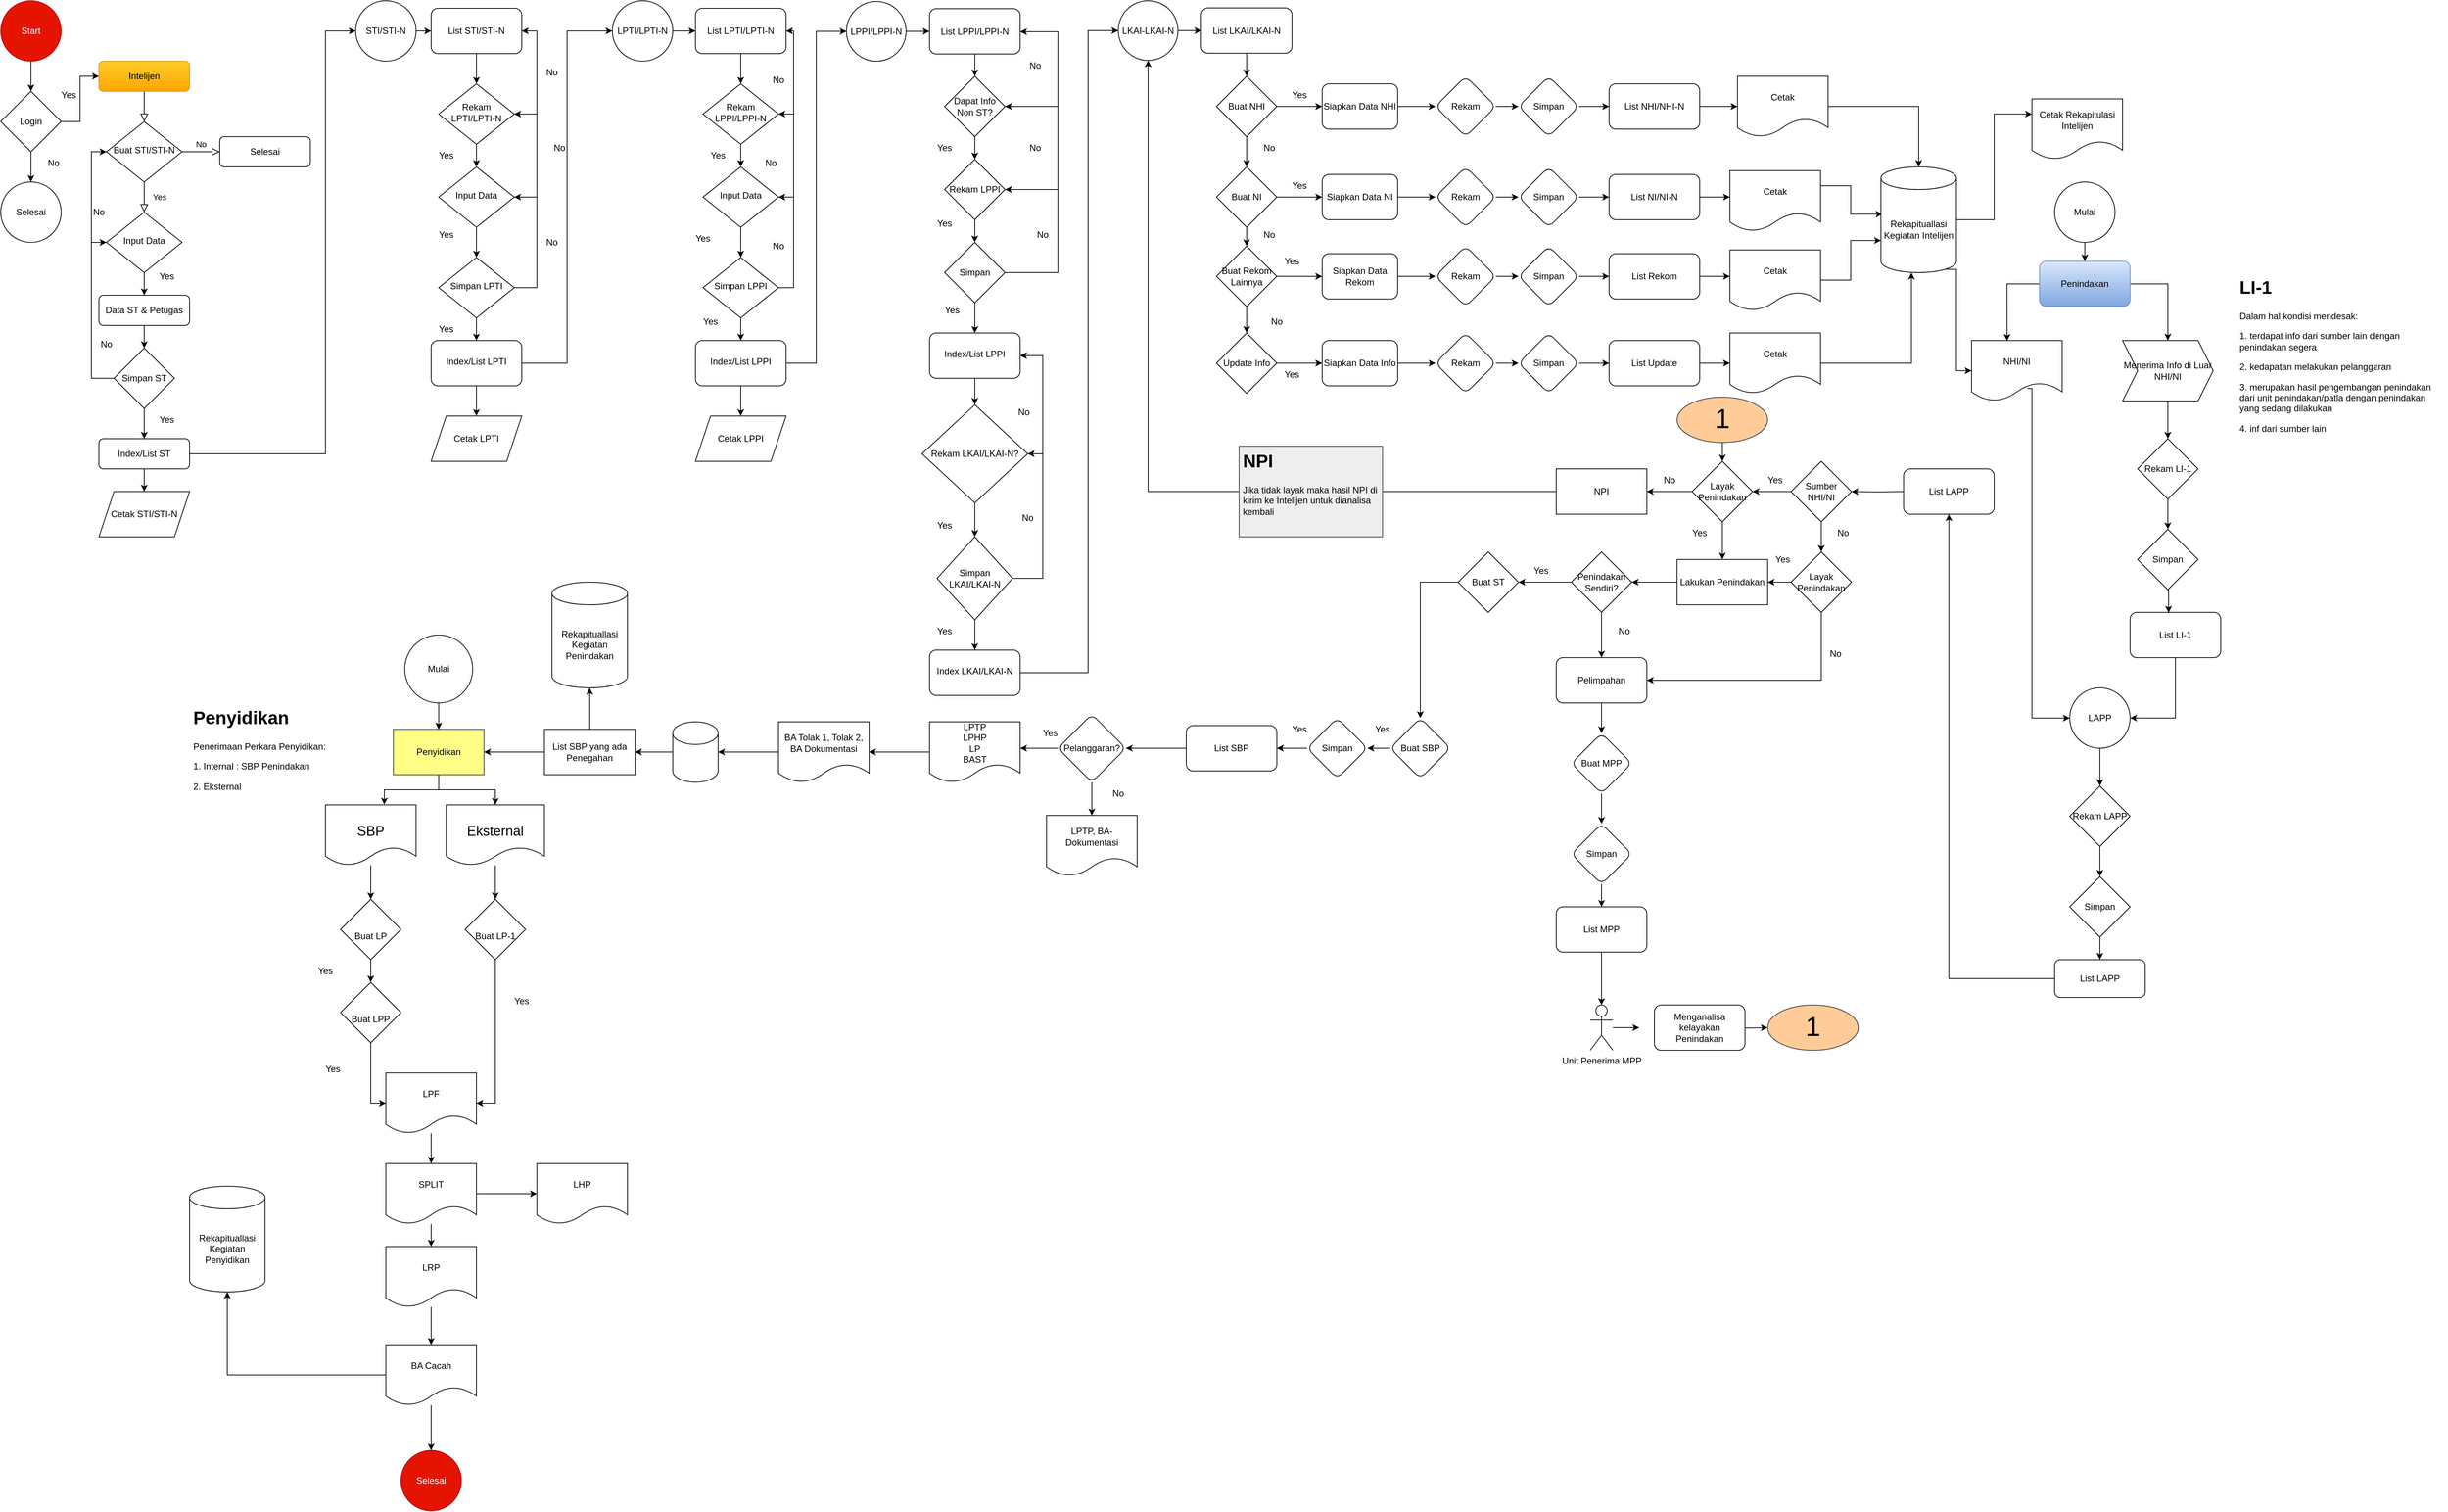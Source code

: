 <mxfile version="16.5.2" type="github">
  <diagram id="C5RBs43oDa-KdzZeNtuy" name="Page-1">
    <mxGraphModel dx="1597" dy="842" grid="1" gridSize="10" guides="1" tooltips="1" connect="1" arrows="1" fold="1" page="1" pageScale="1" pageWidth="827" pageHeight="1169" math="0" shadow="0">
      <root>
        <mxCell id="WIyWlLk6GJQsqaUBKTNV-0" />
        <mxCell id="WIyWlLk6GJQsqaUBKTNV-1" parent="WIyWlLk6GJQsqaUBKTNV-0" />
        <mxCell id="WIyWlLk6GJQsqaUBKTNV-2" value="" style="rounded=0;html=1;jettySize=auto;orthogonalLoop=1;fontSize=11;endArrow=block;endFill=0;endSize=8;strokeWidth=1;shadow=0;labelBackgroundColor=none;edgeStyle=orthogonalEdgeStyle;" parent="WIyWlLk6GJQsqaUBKTNV-1" source="WIyWlLk6GJQsqaUBKTNV-3" target="WIyWlLk6GJQsqaUBKTNV-6" edge="1">
          <mxGeometry relative="1" as="geometry" />
        </mxCell>
        <mxCell id="WIyWlLk6GJQsqaUBKTNV-3" value="Intelijen" style="rounded=1;whiteSpace=wrap;html=1;fontSize=12;glass=0;strokeWidth=1;shadow=0;fillColor=#ffcd28;gradientColor=#ffa500;strokeColor=#d79b00;" parent="WIyWlLk6GJQsqaUBKTNV-1" vertex="1">
          <mxGeometry x="160" y="90" width="120" height="40" as="geometry" />
        </mxCell>
        <mxCell id="WIyWlLk6GJQsqaUBKTNV-4" value="Yes" style="rounded=0;html=1;jettySize=auto;orthogonalLoop=1;fontSize=11;endArrow=block;endFill=0;endSize=8;strokeWidth=1;shadow=0;labelBackgroundColor=none;edgeStyle=orthogonalEdgeStyle;" parent="WIyWlLk6GJQsqaUBKTNV-1" source="WIyWlLk6GJQsqaUBKTNV-6" target="WIyWlLk6GJQsqaUBKTNV-10" edge="1">
          <mxGeometry y="20" relative="1" as="geometry">
            <mxPoint as="offset" />
          </mxGeometry>
        </mxCell>
        <mxCell id="WIyWlLk6GJQsqaUBKTNV-5" value="No" style="edgeStyle=orthogonalEdgeStyle;rounded=0;html=1;jettySize=auto;orthogonalLoop=1;fontSize=11;endArrow=block;endFill=0;endSize=8;strokeWidth=1;shadow=0;labelBackgroundColor=none;" parent="WIyWlLk6GJQsqaUBKTNV-1" source="WIyWlLk6GJQsqaUBKTNV-6" target="WIyWlLk6GJQsqaUBKTNV-7" edge="1">
          <mxGeometry y="10" relative="1" as="geometry">
            <mxPoint as="offset" />
          </mxGeometry>
        </mxCell>
        <mxCell id="WIyWlLk6GJQsqaUBKTNV-6" value="Buat STI/STI-N" style="rhombus;whiteSpace=wrap;html=1;shadow=0;fontFamily=Helvetica;fontSize=12;align=center;strokeWidth=1;spacing=6;spacingTop=-4;" parent="WIyWlLk6GJQsqaUBKTNV-1" vertex="1">
          <mxGeometry x="170" y="170" width="100" height="80" as="geometry" />
        </mxCell>
        <mxCell id="WIyWlLk6GJQsqaUBKTNV-7" value="Selesai" style="rounded=1;whiteSpace=wrap;html=1;fontSize=12;glass=0;strokeWidth=1;shadow=0;" parent="WIyWlLk6GJQsqaUBKTNV-1" vertex="1">
          <mxGeometry x="320" y="190" width="120" height="40" as="geometry" />
        </mxCell>
        <mxCell id="fnlOzHqq1vUDck9NBwXH-1" style="edgeStyle=orthogonalEdgeStyle;rounded=0;orthogonalLoop=1;jettySize=auto;html=1;exitX=0.5;exitY=1;exitDx=0;exitDy=0;entryX=0.5;entryY=0;entryDx=0;entryDy=0;" edge="1" parent="WIyWlLk6GJQsqaUBKTNV-1" source="WIyWlLk6GJQsqaUBKTNV-10" target="WIyWlLk6GJQsqaUBKTNV-11">
          <mxGeometry relative="1" as="geometry" />
        </mxCell>
        <mxCell id="fnlOzHqq1vUDck9NBwXH-23" style="edgeStyle=orthogonalEdgeStyle;rounded=0;orthogonalLoop=1;jettySize=auto;html=1;entryX=0;entryY=0.5;entryDx=0;entryDy=0;" edge="1" parent="WIyWlLk6GJQsqaUBKTNV-1" source="WIyWlLk6GJQsqaUBKTNV-10" target="WIyWlLk6GJQsqaUBKTNV-6">
          <mxGeometry relative="1" as="geometry">
            <Array as="points">
              <mxPoint x="150" y="330" />
              <mxPoint x="150" y="210" />
            </Array>
          </mxGeometry>
        </mxCell>
        <mxCell id="WIyWlLk6GJQsqaUBKTNV-10" value="Input Data" style="rhombus;whiteSpace=wrap;html=1;shadow=0;fontFamily=Helvetica;fontSize=12;align=center;strokeWidth=1;spacing=6;spacingTop=-4;" parent="WIyWlLk6GJQsqaUBKTNV-1" vertex="1">
          <mxGeometry x="170" y="290" width="100" height="80" as="geometry" />
        </mxCell>
        <mxCell id="fnlOzHqq1vUDck9NBwXH-17" style="edgeStyle=orthogonalEdgeStyle;rounded=0;orthogonalLoop=1;jettySize=auto;html=1;exitX=0.5;exitY=1;exitDx=0;exitDy=0;entryX=0.5;entryY=0;entryDx=0;entryDy=0;" edge="1" parent="WIyWlLk6GJQsqaUBKTNV-1" source="WIyWlLk6GJQsqaUBKTNV-11" target="fnlOzHqq1vUDck9NBwXH-16">
          <mxGeometry relative="1" as="geometry" />
        </mxCell>
        <mxCell id="WIyWlLk6GJQsqaUBKTNV-11" value="Data ST &amp;amp; Petugas" style="rounded=1;whiteSpace=wrap;html=1;fontSize=12;glass=0;strokeWidth=1;shadow=0;" parent="WIyWlLk6GJQsqaUBKTNV-1" vertex="1">
          <mxGeometry x="160" y="400" width="120" height="40" as="geometry" />
        </mxCell>
        <mxCell id="fnlOzHqq1vUDck9NBwXH-3" style="edgeStyle=orthogonalEdgeStyle;rounded=0;orthogonalLoop=1;jettySize=auto;html=1;entryX=0.5;entryY=0;entryDx=0;entryDy=0;" edge="1" parent="WIyWlLk6GJQsqaUBKTNV-1" source="fnlOzHqq1vUDck9NBwXH-0" target="fnlOzHqq1vUDck9NBwXH-2">
          <mxGeometry relative="1" as="geometry" />
        </mxCell>
        <mxCell id="fnlOzHqq1vUDck9NBwXH-0" value="Start" style="ellipse;whiteSpace=wrap;html=1;aspect=fixed;fillColor=#e51400;fontColor=#ffffff;strokeColor=#B20000;" vertex="1" parent="WIyWlLk6GJQsqaUBKTNV-1">
          <mxGeometry x="30" y="10" width="80" height="80" as="geometry" />
        </mxCell>
        <mxCell id="fnlOzHqq1vUDck9NBwXH-4" style="edgeStyle=orthogonalEdgeStyle;rounded=0;orthogonalLoop=1;jettySize=auto;html=1;entryX=0;entryY=0.5;entryDx=0;entryDy=0;" edge="1" parent="WIyWlLk6GJQsqaUBKTNV-1" source="fnlOzHqq1vUDck9NBwXH-2" target="WIyWlLk6GJQsqaUBKTNV-3">
          <mxGeometry relative="1" as="geometry" />
        </mxCell>
        <mxCell id="fnlOzHqq1vUDck9NBwXH-13" style="edgeStyle=orthogonalEdgeStyle;rounded=0;orthogonalLoop=1;jettySize=auto;html=1;exitX=0.5;exitY=1;exitDx=0;exitDy=0;entryX=0.5;entryY=0;entryDx=0;entryDy=0;" edge="1" parent="WIyWlLk6GJQsqaUBKTNV-1" source="fnlOzHqq1vUDck9NBwXH-2" target="fnlOzHqq1vUDck9NBwXH-7">
          <mxGeometry relative="1" as="geometry" />
        </mxCell>
        <mxCell id="fnlOzHqq1vUDck9NBwXH-2" value="Login" style="rhombus;whiteSpace=wrap;html=1;" vertex="1" parent="WIyWlLk6GJQsqaUBKTNV-1">
          <mxGeometry x="30" y="130" width="80" height="80" as="geometry" />
        </mxCell>
        <mxCell id="fnlOzHqq1vUDck9NBwXH-5" value="Yes" style="text;html=1;strokeColor=none;fillColor=none;align=center;verticalAlign=middle;whiteSpace=wrap;rounded=0;" vertex="1" parent="WIyWlLk6GJQsqaUBKTNV-1">
          <mxGeometry x="90" y="120" width="60" height="30" as="geometry" />
        </mxCell>
        <mxCell id="fnlOzHqq1vUDck9NBwXH-7" value="Selesai" style="ellipse;whiteSpace=wrap;html=1;aspect=fixed;" vertex="1" parent="WIyWlLk6GJQsqaUBKTNV-1">
          <mxGeometry x="30" y="250" width="80" height="80" as="geometry" />
        </mxCell>
        <mxCell id="fnlOzHqq1vUDck9NBwXH-9" value="No" style="text;html=1;strokeColor=none;fillColor=none;align=center;verticalAlign=middle;whiteSpace=wrap;rounded=0;" vertex="1" parent="WIyWlLk6GJQsqaUBKTNV-1">
          <mxGeometry x="70" y="210" width="60" height="30" as="geometry" />
        </mxCell>
        <mxCell id="fnlOzHqq1vUDck9NBwXH-15" value="Yes" style="text;html=1;strokeColor=none;fillColor=none;align=center;verticalAlign=middle;whiteSpace=wrap;rounded=0;" vertex="1" parent="WIyWlLk6GJQsqaUBKTNV-1">
          <mxGeometry x="220" y="360" width="60" height="30" as="geometry" />
        </mxCell>
        <mxCell id="fnlOzHqq1vUDck9NBwXH-20" style="edgeStyle=orthogonalEdgeStyle;rounded=0;orthogonalLoop=1;jettySize=auto;html=1;" edge="1" parent="WIyWlLk6GJQsqaUBKTNV-1" source="fnlOzHqq1vUDck9NBwXH-16">
          <mxGeometry relative="1" as="geometry">
            <mxPoint x="220" y="590" as="targetPoint" />
          </mxGeometry>
        </mxCell>
        <mxCell id="fnlOzHqq1vUDck9NBwXH-25" style="edgeStyle=orthogonalEdgeStyle;rounded=0;orthogonalLoop=1;jettySize=auto;html=1;entryX=0;entryY=0.5;entryDx=0;entryDy=0;" edge="1" parent="WIyWlLk6GJQsqaUBKTNV-1" source="fnlOzHqq1vUDck9NBwXH-16" target="WIyWlLk6GJQsqaUBKTNV-10">
          <mxGeometry relative="1" as="geometry">
            <Array as="points">
              <mxPoint x="150" y="510" />
              <mxPoint x="150" y="330" />
            </Array>
          </mxGeometry>
        </mxCell>
        <mxCell id="fnlOzHqq1vUDck9NBwXH-16" value="Simpan ST" style="rhombus;whiteSpace=wrap;html=1;" vertex="1" parent="WIyWlLk6GJQsqaUBKTNV-1">
          <mxGeometry x="180" y="470" width="80" height="80" as="geometry" />
        </mxCell>
        <mxCell id="fnlOzHqq1vUDck9NBwXH-24" value="No" style="text;html=1;strokeColor=none;fillColor=none;align=center;verticalAlign=middle;whiteSpace=wrap;rounded=0;" vertex="1" parent="WIyWlLk6GJQsqaUBKTNV-1">
          <mxGeometry x="130" y="275" width="60" height="30" as="geometry" />
        </mxCell>
        <mxCell id="fnlOzHqq1vUDck9NBwXH-26" value="Yes" style="text;html=1;strokeColor=none;fillColor=none;align=center;verticalAlign=middle;whiteSpace=wrap;rounded=0;" vertex="1" parent="WIyWlLk6GJQsqaUBKTNV-1">
          <mxGeometry x="220" y="550" width="60" height="30" as="geometry" />
        </mxCell>
        <mxCell id="fnlOzHqq1vUDck9NBwXH-27" value="No" style="text;html=1;strokeColor=none;fillColor=none;align=center;verticalAlign=middle;whiteSpace=wrap;rounded=0;" vertex="1" parent="WIyWlLk6GJQsqaUBKTNV-1">
          <mxGeometry x="140" y="450" width="60" height="30" as="geometry" />
        </mxCell>
        <mxCell id="fnlOzHqq1vUDck9NBwXH-29" style="edgeStyle=orthogonalEdgeStyle;rounded=0;orthogonalLoop=1;jettySize=auto;html=1;entryX=0;entryY=0.5;entryDx=0;entryDy=0;" edge="1" parent="WIyWlLk6GJQsqaUBKTNV-1" source="fnlOzHqq1vUDck9NBwXH-28" target="fnlOzHqq1vUDck9NBwXH-30">
          <mxGeometry relative="1" as="geometry">
            <mxPoint x="480" y="33.6" as="targetPoint" />
            <Array as="points">
              <mxPoint x="460" y="610" />
              <mxPoint x="460" y="50" />
            </Array>
          </mxGeometry>
        </mxCell>
        <mxCell id="fnlOzHqq1vUDck9NBwXH-39" style="edgeStyle=orthogonalEdgeStyle;rounded=0;orthogonalLoop=1;jettySize=auto;html=1;exitX=0.5;exitY=1;exitDx=0;exitDy=0;entryX=0.5;entryY=0;entryDx=0;entryDy=0;" edge="1" parent="WIyWlLk6GJQsqaUBKTNV-1" source="fnlOzHqq1vUDck9NBwXH-28" target="fnlOzHqq1vUDck9NBwXH-38">
          <mxGeometry relative="1" as="geometry" />
        </mxCell>
        <mxCell id="fnlOzHqq1vUDck9NBwXH-28" value="Index/List ST" style="rounded=1;whiteSpace=wrap;html=1;fontSize=12;glass=0;strokeWidth=1;shadow=0;" vertex="1" parent="WIyWlLk6GJQsqaUBKTNV-1">
          <mxGeometry x="160" y="590" width="120" height="40" as="geometry" />
        </mxCell>
        <mxCell id="fnlOzHqq1vUDck9NBwXH-32" style="edgeStyle=orthogonalEdgeStyle;rounded=0;orthogonalLoop=1;jettySize=auto;html=1;exitX=1;exitY=0.5;exitDx=0;exitDy=0;entryX=0;entryY=0.5;entryDx=0;entryDy=0;" edge="1" parent="WIyWlLk6GJQsqaUBKTNV-1" source="fnlOzHqq1vUDck9NBwXH-30" target="fnlOzHqq1vUDck9NBwXH-31">
          <mxGeometry relative="1" as="geometry" />
        </mxCell>
        <mxCell id="fnlOzHqq1vUDck9NBwXH-30" value="STI/STI-N" style="ellipse;whiteSpace=wrap;html=1;aspect=fixed;" vertex="1" parent="WIyWlLk6GJQsqaUBKTNV-1">
          <mxGeometry x="500" y="10" width="80" height="80" as="geometry" />
        </mxCell>
        <mxCell id="fnlOzHqq1vUDck9NBwXH-35" style="edgeStyle=orthogonalEdgeStyle;rounded=0;orthogonalLoop=1;jettySize=auto;html=1;" edge="1" parent="WIyWlLk6GJQsqaUBKTNV-1" source="fnlOzHqq1vUDck9NBwXH-31" target="fnlOzHqq1vUDck9NBwXH-34">
          <mxGeometry relative="1" as="geometry" />
        </mxCell>
        <mxCell id="fnlOzHqq1vUDck9NBwXH-31" value="List STI/STI-N" style="rounded=1;whiteSpace=wrap;html=1;" vertex="1" parent="WIyWlLk6GJQsqaUBKTNV-1">
          <mxGeometry x="600" y="20" width="120" height="60" as="geometry" />
        </mxCell>
        <mxCell id="fnlOzHqq1vUDck9NBwXH-36" style="edgeStyle=orthogonalEdgeStyle;rounded=0;orthogonalLoop=1;jettySize=auto;html=1;entryX=1;entryY=0.5;entryDx=0;entryDy=0;" edge="1" parent="WIyWlLk6GJQsqaUBKTNV-1" source="fnlOzHqq1vUDck9NBwXH-34" target="fnlOzHqq1vUDck9NBwXH-31">
          <mxGeometry relative="1" as="geometry">
            <Array as="points">
              <mxPoint x="740" y="160" />
              <mxPoint x="740" y="50" />
            </Array>
          </mxGeometry>
        </mxCell>
        <mxCell id="fnlOzHqq1vUDck9NBwXH-40" style="edgeStyle=orthogonalEdgeStyle;rounded=0;orthogonalLoop=1;jettySize=auto;html=1;entryX=0.5;entryY=0;entryDx=0;entryDy=0;" edge="1" parent="WIyWlLk6GJQsqaUBKTNV-1" source="fnlOzHqq1vUDck9NBwXH-34" target="fnlOzHqq1vUDck9NBwXH-37">
          <mxGeometry relative="1" as="geometry" />
        </mxCell>
        <mxCell id="fnlOzHqq1vUDck9NBwXH-34" value="Rekam LPTI/LPTI-N" style="rhombus;whiteSpace=wrap;html=1;shadow=0;fontFamily=Helvetica;fontSize=12;align=center;strokeWidth=1;spacing=6;spacingTop=-4;" vertex="1" parent="WIyWlLk6GJQsqaUBKTNV-1">
          <mxGeometry x="610" y="120" width="100" height="80" as="geometry" />
        </mxCell>
        <mxCell id="fnlOzHqq1vUDck9NBwXH-41" style="edgeStyle=orthogonalEdgeStyle;rounded=0;orthogonalLoop=1;jettySize=auto;html=1;entryX=0.5;entryY=0;entryDx=0;entryDy=0;" edge="1" parent="WIyWlLk6GJQsqaUBKTNV-1" source="fnlOzHqq1vUDck9NBwXH-37" target="fnlOzHqq1vUDck9NBwXH-42">
          <mxGeometry relative="1" as="geometry">
            <mxPoint x="660" y="340" as="targetPoint" />
          </mxGeometry>
        </mxCell>
        <mxCell id="fnlOzHqq1vUDck9NBwXH-44" style="edgeStyle=orthogonalEdgeStyle;rounded=0;orthogonalLoop=1;jettySize=auto;html=1;entryX=1;entryY=0.5;entryDx=0;entryDy=0;" edge="1" parent="WIyWlLk6GJQsqaUBKTNV-1" source="fnlOzHqq1vUDck9NBwXH-37" target="fnlOzHqq1vUDck9NBwXH-34">
          <mxGeometry relative="1" as="geometry">
            <Array as="points">
              <mxPoint x="740" y="270" />
              <mxPoint x="740" y="160" />
            </Array>
          </mxGeometry>
        </mxCell>
        <mxCell id="fnlOzHqq1vUDck9NBwXH-37" value="Input Data" style="rhombus;whiteSpace=wrap;html=1;shadow=0;fontFamily=Helvetica;fontSize=12;align=center;strokeWidth=1;spacing=6;spacingTop=-4;" vertex="1" parent="WIyWlLk6GJQsqaUBKTNV-1">
          <mxGeometry x="610" y="230" width="100" height="80" as="geometry" />
        </mxCell>
        <mxCell id="fnlOzHqq1vUDck9NBwXH-38" value="Cetak STI/STI-N" style="shape=parallelogram;perimeter=parallelogramPerimeter;whiteSpace=wrap;html=1;fixedSize=1;" vertex="1" parent="WIyWlLk6GJQsqaUBKTNV-1">
          <mxGeometry x="160" y="660" width="120" height="60" as="geometry" />
        </mxCell>
        <mxCell id="fnlOzHqq1vUDck9NBwXH-49" value="" style="edgeStyle=orthogonalEdgeStyle;rounded=0;orthogonalLoop=1;jettySize=auto;html=1;" edge="1" parent="WIyWlLk6GJQsqaUBKTNV-1" source="fnlOzHqq1vUDck9NBwXH-42" target="fnlOzHqq1vUDck9NBwXH-48">
          <mxGeometry relative="1" as="geometry" />
        </mxCell>
        <mxCell id="fnlOzHqq1vUDck9NBwXH-50" style="edgeStyle=orthogonalEdgeStyle;rounded=0;orthogonalLoop=1;jettySize=auto;html=1;exitX=1;exitY=0.5;exitDx=0;exitDy=0;entryX=1;entryY=0.5;entryDx=0;entryDy=0;" edge="1" parent="WIyWlLk6GJQsqaUBKTNV-1" source="fnlOzHqq1vUDck9NBwXH-42" target="fnlOzHqq1vUDck9NBwXH-37">
          <mxGeometry relative="1" as="geometry">
            <Array as="points">
              <mxPoint x="740" y="390" />
              <mxPoint x="740" y="270" />
            </Array>
          </mxGeometry>
        </mxCell>
        <mxCell id="fnlOzHqq1vUDck9NBwXH-42" value="Simpan LPTI" style="rhombus;whiteSpace=wrap;html=1;shadow=0;fontFamily=Helvetica;fontSize=12;align=center;strokeWidth=1;spacing=6;spacingTop=-4;" vertex="1" parent="WIyWlLk6GJQsqaUBKTNV-1">
          <mxGeometry x="610" y="350" width="100" height="80" as="geometry" />
        </mxCell>
        <mxCell id="fnlOzHqq1vUDck9NBwXH-58" style="edgeStyle=orthogonalEdgeStyle;rounded=0;orthogonalLoop=1;jettySize=auto;html=1;" edge="1" parent="WIyWlLk6GJQsqaUBKTNV-1" source="fnlOzHqq1vUDck9NBwXH-48">
          <mxGeometry relative="1" as="geometry">
            <mxPoint x="660" y="560" as="targetPoint" />
          </mxGeometry>
        </mxCell>
        <mxCell id="fnlOzHqq1vUDck9NBwXH-60" style="edgeStyle=orthogonalEdgeStyle;rounded=0;orthogonalLoop=1;jettySize=auto;html=1;entryX=0;entryY=0.5;entryDx=0;entryDy=0;" edge="1" parent="WIyWlLk6GJQsqaUBKTNV-1" source="fnlOzHqq1vUDck9NBwXH-48" target="fnlOzHqq1vUDck9NBwXH-61">
          <mxGeometry relative="1" as="geometry">
            <mxPoint x="820" y="60" as="targetPoint" />
          </mxGeometry>
        </mxCell>
        <mxCell id="fnlOzHqq1vUDck9NBwXH-48" value="Index/List LPTI" style="rounded=1;whiteSpace=wrap;html=1;shadow=0;strokeWidth=1;spacing=6;spacingTop=-4;" vertex="1" parent="WIyWlLk6GJQsqaUBKTNV-1">
          <mxGeometry x="600" y="460" width="120" height="60" as="geometry" />
        </mxCell>
        <mxCell id="fnlOzHqq1vUDck9NBwXH-51" value="Yes" style="text;html=1;strokeColor=none;fillColor=none;align=center;verticalAlign=middle;whiteSpace=wrap;rounded=0;" vertex="1" parent="WIyWlLk6GJQsqaUBKTNV-1">
          <mxGeometry x="590" y="200" width="60" height="30" as="geometry" />
        </mxCell>
        <mxCell id="fnlOzHqq1vUDck9NBwXH-52" value="Yes" style="text;html=1;strokeColor=none;fillColor=none;align=center;verticalAlign=middle;whiteSpace=wrap;rounded=0;" vertex="1" parent="WIyWlLk6GJQsqaUBKTNV-1">
          <mxGeometry x="590" y="305" width="60" height="30" as="geometry" />
        </mxCell>
        <mxCell id="fnlOzHqq1vUDck9NBwXH-53" value="Yes" style="text;html=1;strokeColor=none;fillColor=none;align=center;verticalAlign=middle;whiteSpace=wrap;rounded=0;" vertex="1" parent="WIyWlLk6GJQsqaUBKTNV-1">
          <mxGeometry x="590" y="430" width="60" height="30" as="geometry" />
        </mxCell>
        <mxCell id="fnlOzHqq1vUDck9NBwXH-54" value="No" style="text;html=1;strokeColor=none;fillColor=none;align=center;verticalAlign=middle;whiteSpace=wrap;rounded=0;" vertex="1" parent="WIyWlLk6GJQsqaUBKTNV-1">
          <mxGeometry x="730" y="315" width="60" height="30" as="geometry" />
        </mxCell>
        <mxCell id="fnlOzHqq1vUDck9NBwXH-55" value="No" style="text;html=1;strokeColor=none;fillColor=none;align=center;verticalAlign=middle;whiteSpace=wrap;rounded=0;" vertex="1" parent="WIyWlLk6GJQsqaUBKTNV-1">
          <mxGeometry x="740" y="190" width="60" height="30" as="geometry" />
        </mxCell>
        <mxCell id="fnlOzHqq1vUDck9NBwXH-56" value="No" style="text;html=1;strokeColor=none;fillColor=none;align=center;verticalAlign=middle;whiteSpace=wrap;rounded=0;" vertex="1" parent="WIyWlLk6GJQsqaUBKTNV-1">
          <mxGeometry x="730" y="90" width="60" height="30" as="geometry" />
        </mxCell>
        <mxCell id="fnlOzHqq1vUDck9NBwXH-59" value="Cetak LPTI" style="shape=parallelogram;perimeter=parallelogramPerimeter;whiteSpace=wrap;html=1;fixedSize=1;" vertex="1" parent="WIyWlLk6GJQsqaUBKTNV-1">
          <mxGeometry x="600" y="560" width="120" height="60" as="geometry" />
        </mxCell>
        <mxCell id="fnlOzHqq1vUDck9NBwXH-76" style="edgeStyle=orthogonalEdgeStyle;rounded=0;orthogonalLoop=1;jettySize=auto;html=1;exitX=1;exitY=0.5;exitDx=0;exitDy=0;entryX=0;entryY=0.5;entryDx=0;entryDy=0;" edge="1" parent="WIyWlLk6GJQsqaUBKTNV-1" source="fnlOzHqq1vUDck9NBwXH-61" target="fnlOzHqq1vUDck9NBwXH-62">
          <mxGeometry relative="1" as="geometry" />
        </mxCell>
        <mxCell id="fnlOzHqq1vUDck9NBwXH-61" value="LPTI/LPTI-N" style="ellipse;whiteSpace=wrap;html=1;aspect=fixed;" vertex="1" parent="WIyWlLk6GJQsqaUBKTNV-1">
          <mxGeometry x="840" y="10" width="80" height="80" as="geometry" />
        </mxCell>
        <mxCell id="fnlOzHqq1vUDck9NBwXH-68" style="edgeStyle=orthogonalEdgeStyle;rounded=0;orthogonalLoop=1;jettySize=auto;html=1;" edge="1" parent="WIyWlLk6GJQsqaUBKTNV-1" source="fnlOzHqq1vUDck9NBwXH-62" target="fnlOzHqq1vUDck9NBwXH-63">
          <mxGeometry relative="1" as="geometry" />
        </mxCell>
        <mxCell id="fnlOzHqq1vUDck9NBwXH-62" value="List LPTI/LPTI-N" style="rounded=1;whiteSpace=wrap;html=1;" vertex="1" parent="WIyWlLk6GJQsqaUBKTNV-1">
          <mxGeometry x="950" y="20" width="120" height="60" as="geometry" />
        </mxCell>
        <mxCell id="fnlOzHqq1vUDck9NBwXH-69" style="edgeStyle=orthogonalEdgeStyle;rounded=0;orthogonalLoop=1;jettySize=auto;html=1;exitX=0.5;exitY=1;exitDx=0;exitDy=0;" edge="1" parent="WIyWlLk6GJQsqaUBKTNV-1" source="fnlOzHqq1vUDck9NBwXH-63" target="fnlOzHqq1vUDck9NBwXH-64">
          <mxGeometry relative="1" as="geometry" />
        </mxCell>
        <mxCell id="fnlOzHqq1vUDck9NBwXH-73" style="edgeStyle=orthogonalEdgeStyle;rounded=0;orthogonalLoop=1;jettySize=auto;html=1;exitX=1;exitY=0.5;exitDx=0;exitDy=0;entryX=1;entryY=0.5;entryDx=0;entryDy=0;" edge="1" parent="WIyWlLk6GJQsqaUBKTNV-1" source="fnlOzHqq1vUDck9NBwXH-63" target="fnlOzHqq1vUDck9NBwXH-62">
          <mxGeometry relative="1" as="geometry" />
        </mxCell>
        <mxCell id="fnlOzHqq1vUDck9NBwXH-63" value="Rekam LPPI/LPPI-N" style="rhombus;whiteSpace=wrap;html=1;shadow=0;fontFamily=Helvetica;fontSize=12;align=center;strokeWidth=1;spacing=6;spacingTop=-4;" vertex="1" parent="WIyWlLk6GJQsqaUBKTNV-1">
          <mxGeometry x="960" y="120" width="100" height="80" as="geometry" />
        </mxCell>
        <mxCell id="fnlOzHqq1vUDck9NBwXH-70" style="edgeStyle=orthogonalEdgeStyle;rounded=0;orthogonalLoop=1;jettySize=auto;html=1;exitX=0.5;exitY=1;exitDx=0;exitDy=0;entryX=0.5;entryY=0;entryDx=0;entryDy=0;" edge="1" parent="WIyWlLk6GJQsqaUBKTNV-1" source="fnlOzHqq1vUDck9NBwXH-64" target="fnlOzHqq1vUDck9NBwXH-65">
          <mxGeometry relative="1" as="geometry" />
        </mxCell>
        <mxCell id="fnlOzHqq1vUDck9NBwXH-74" style="edgeStyle=orthogonalEdgeStyle;rounded=0;orthogonalLoop=1;jettySize=auto;html=1;exitX=1;exitY=0.5;exitDx=0;exitDy=0;" edge="1" parent="WIyWlLk6GJQsqaUBKTNV-1" source="fnlOzHqq1vUDck9NBwXH-64">
          <mxGeometry relative="1" as="geometry">
            <mxPoint x="1060" y="160" as="targetPoint" />
            <Array as="points">
              <mxPoint x="1080" y="270" />
              <mxPoint x="1080" y="160" />
            </Array>
          </mxGeometry>
        </mxCell>
        <mxCell id="fnlOzHqq1vUDck9NBwXH-64" value="Input Data" style="rhombus;whiteSpace=wrap;html=1;shadow=0;fontFamily=Helvetica;fontSize=12;align=center;strokeWidth=1;spacing=6;spacingTop=-4;" vertex="1" parent="WIyWlLk6GJQsqaUBKTNV-1">
          <mxGeometry x="960" y="230" width="100" height="80" as="geometry" />
        </mxCell>
        <mxCell id="fnlOzHqq1vUDck9NBwXH-71" style="edgeStyle=orthogonalEdgeStyle;rounded=0;orthogonalLoop=1;jettySize=auto;html=1;exitX=0.5;exitY=1;exitDx=0;exitDy=0;entryX=0.5;entryY=0;entryDx=0;entryDy=0;" edge="1" parent="WIyWlLk6GJQsqaUBKTNV-1" source="fnlOzHqq1vUDck9NBwXH-65" target="fnlOzHqq1vUDck9NBwXH-66">
          <mxGeometry relative="1" as="geometry" />
        </mxCell>
        <mxCell id="fnlOzHqq1vUDck9NBwXH-75" style="edgeStyle=orthogonalEdgeStyle;rounded=0;orthogonalLoop=1;jettySize=auto;html=1;exitX=1;exitY=0.5;exitDx=0;exitDy=0;entryX=1;entryY=0.5;entryDx=0;entryDy=0;" edge="1" parent="WIyWlLk6GJQsqaUBKTNV-1" source="fnlOzHqq1vUDck9NBwXH-65" target="fnlOzHqq1vUDck9NBwXH-64">
          <mxGeometry relative="1" as="geometry" />
        </mxCell>
        <mxCell id="fnlOzHqq1vUDck9NBwXH-65" value="Simpan LPPI" style="rhombus;whiteSpace=wrap;html=1;shadow=0;fontFamily=Helvetica;fontSize=12;align=center;strokeWidth=1;spacing=6;spacingTop=-4;" vertex="1" parent="WIyWlLk6GJQsqaUBKTNV-1">
          <mxGeometry x="960" y="350" width="100" height="80" as="geometry" />
        </mxCell>
        <mxCell id="fnlOzHqq1vUDck9NBwXH-72" style="edgeStyle=orthogonalEdgeStyle;rounded=0;orthogonalLoop=1;jettySize=auto;html=1;exitX=0.5;exitY=1;exitDx=0;exitDy=0;" edge="1" parent="WIyWlLk6GJQsqaUBKTNV-1" source="fnlOzHqq1vUDck9NBwXH-66" target="fnlOzHqq1vUDck9NBwXH-67">
          <mxGeometry relative="1" as="geometry" />
        </mxCell>
        <mxCell id="fnlOzHqq1vUDck9NBwXH-77" style="edgeStyle=orthogonalEdgeStyle;rounded=0;orthogonalLoop=1;jettySize=auto;html=1;exitX=1;exitY=0.5;exitDx=0;exitDy=0;entryX=0;entryY=0.5;entryDx=0;entryDy=0;" edge="1" parent="WIyWlLk6GJQsqaUBKTNV-1" source="fnlOzHqq1vUDck9NBwXH-66" target="fnlOzHqq1vUDck9NBwXH-78">
          <mxGeometry relative="1" as="geometry">
            <mxPoint x="1180" y="40" as="targetPoint" />
          </mxGeometry>
        </mxCell>
        <mxCell id="fnlOzHqq1vUDck9NBwXH-66" value="Index/List LPPI" style="rounded=1;whiteSpace=wrap;html=1;shadow=0;strokeWidth=1;spacing=6;spacingTop=-4;" vertex="1" parent="WIyWlLk6GJQsqaUBKTNV-1">
          <mxGeometry x="950" y="460" width="120" height="60" as="geometry" />
        </mxCell>
        <mxCell id="fnlOzHqq1vUDck9NBwXH-67" value="Cetak LPPI" style="shape=parallelogram;perimeter=parallelogramPerimeter;whiteSpace=wrap;html=1;fixedSize=1;" vertex="1" parent="WIyWlLk6GJQsqaUBKTNV-1">
          <mxGeometry x="950" y="560" width="120" height="60" as="geometry" />
        </mxCell>
        <mxCell id="fnlOzHqq1vUDck9NBwXH-82" style="edgeStyle=orthogonalEdgeStyle;rounded=0;orthogonalLoop=1;jettySize=auto;html=1;exitX=1;exitY=0.5;exitDx=0;exitDy=0;entryX=0;entryY=0.5;entryDx=0;entryDy=0;" edge="1" parent="WIyWlLk6GJQsqaUBKTNV-1" source="fnlOzHqq1vUDck9NBwXH-78" target="fnlOzHqq1vUDck9NBwXH-81">
          <mxGeometry relative="1" as="geometry" />
        </mxCell>
        <mxCell id="fnlOzHqq1vUDck9NBwXH-78" value="LPPI/LPPI-N" style="ellipse;whiteSpace=wrap;html=1;aspect=fixed;" vertex="1" parent="WIyWlLk6GJQsqaUBKTNV-1">
          <mxGeometry x="1150" y="11" width="79" height="79" as="geometry" />
        </mxCell>
        <mxCell id="fnlOzHqq1vUDck9NBwXH-85" style="edgeStyle=orthogonalEdgeStyle;rounded=0;orthogonalLoop=1;jettySize=auto;html=1;entryX=0.5;entryY=0;entryDx=0;entryDy=0;" edge="1" parent="WIyWlLk6GJQsqaUBKTNV-1" source="fnlOzHqq1vUDck9NBwXH-81" target="fnlOzHqq1vUDck9NBwXH-84">
          <mxGeometry relative="1" as="geometry" />
        </mxCell>
        <mxCell id="fnlOzHqq1vUDck9NBwXH-81" value="List LPPI/LPPI-N" style="rounded=1;whiteSpace=wrap;html=1;" vertex="1" parent="WIyWlLk6GJQsqaUBKTNV-1">
          <mxGeometry x="1260" y="20.5" width="120" height="60" as="geometry" />
        </mxCell>
        <mxCell id="fnlOzHqq1vUDck9NBwXH-86" style="edgeStyle=orthogonalEdgeStyle;rounded=0;orthogonalLoop=1;jettySize=auto;html=1;exitX=0.5;exitY=1;exitDx=0;exitDy=0;" edge="1" parent="WIyWlLk6GJQsqaUBKTNV-1" source="fnlOzHqq1vUDck9NBwXH-84">
          <mxGeometry relative="1" as="geometry">
            <mxPoint x="1320" y="220" as="targetPoint" />
          </mxGeometry>
        </mxCell>
        <mxCell id="fnlOzHqq1vUDck9NBwXH-87" style="edgeStyle=orthogonalEdgeStyle;rounded=0;orthogonalLoop=1;jettySize=auto;html=1;exitX=1;exitY=0.5;exitDx=0;exitDy=0;" edge="1" parent="WIyWlLk6GJQsqaUBKTNV-1" source="fnlOzHqq1vUDck9NBwXH-84" target="fnlOzHqq1vUDck9NBwXH-81">
          <mxGeometry relative="1" as="geometry">
            <mxPoint x="1420" y="50" as="targetPoint" />
            <Array as="points">
              <mxPoint x="1430" y="150" />
              <mxPoint x="1430" y="51" />
            </Array>
          </mxGeometry>
        </mxCell>
        <mxCell id="fnlOzHqq1vUDck9NBwXH-84" value="Dapat Info Non ST?" style="rhombus;whiteSpace=wrap;html=1;" vertex="1" parent="WIyWlLk6GJQsqaUBKTNV-1">
          <mxGeometry x="1280" y="110" width="80" height="80" as="geometry" />
        </mxCell>
        <mxCell id="fnlOzHqq1vUDck9NBwXH-89" style="edgeStyle=orthogonalEdgeStyle;rounded=0;orthogonalLoop=1;jettySize=auto;html=1;exitX=1;exitY=0.5;exitDx=0;exitDy=0;entryX=1;entryY=0.5;entryDx=0;entryDy=0;" edge="1" parent="WIyWlLk6GJQsqaUBKTNV-1" source="fnlOzHqq1vUDck9NBwXH-88" target="fnlOzHqq1vUDck9NBwXH-84">
          <mxGeometry relative="1" as="geometry">
            <Array as="points">
              <mxPoint x="1430" y="260" />
              <mxPoint x="1430" y="150" />
            </Array>
          </mxGeometry>
        </mxCell>
        <mxCell id="fnlOzHqq1vUDck9NBwXH-91" style="edgeStyle=orthogonalEdgeStyle;rounded=0;orthogonalLoop=1;jettySize=auto;html=1;exitX=0.5;exitY=1;exitDx=0;exitDy=0;" edge="1" parent="WIyWlLk6GJQsqaUBKTNV-1" source="fnlOzHqq1vUDck9NBwXH-88" target="fnlOzHqq1vUDck9NBwXH-90">
          <mxGeometry relative="1" as="geometry" />
        </mxCell>
        <mxCell id="fnlOzHqq1vUDck9NBwXH-88" value="Rekam LPPI" style="rhombus;whiteSpace=wrap;html=1;" vertex="1" parent="WIyWlLk6GJQsqaUBKTNV-1">
          <mxGeometry x="1280" y="220" width="80" height="80" as="geometry" />
        </mxCell>
        <mxCell id="fnlOzHqq1vUDck9NBwXH-92" style="edgeStyle=orthogonalEdgeStyle;rounded=0;orthogonalLoop=1;jettySize=auto;html=1;exitX=1;exitY=0.5;exitDx=0;exitDy=0;entryX=1;entryY=0.5;entryDx=0;entryDy=0;" edge="1" parent="WIyWlLk6GJQsqaUBKTNV-1" source="fnlOzHqq1vUDck9NBwXH-90" target="fnlOzHqq1vUDck9NBwXH-88">
          <mxGeometry relative="1" as="geometry">
            <Array as="points">
              <mxPoint x="1430" y="370" />
              <mxPoint x="1430" y="260" />
            </Array>
          </mxGeometry>
        </mxCell>
        <mxCell id="fnlOzHqq1vUDck9NBwXH-93" style="edgeStyle=orthogonalEdgeStyle;rounded=0;orthogonalLoop=1;jettySize=auto;html=1;exitX=0.5;exitY=1;exitDx=0;exitDy=0;" edge="1" parent="WIyWlLk6GJQsqaUBKTNV-1" source="fnlOzHqq1vUDck9NBwXH-90">
          <mxGeometry relative="1" as="geometry">
            <mxPoint x="1320" y="450" as="targetPoint" />
          </mxGeometry>
        </mxCell>
        <mxCell id="fnlOzHqq1vUDck9NBwXH-90" value="Simpan" style="rhombus;whiteSpace=wrap;html=1;" vertex="1" parent="WIyWlLk6GJQsqaUBKTNV-1">
          <mxGeometry x="1280" y="330" width="80" height="80" as="geometry" />
        </mxCell>
        <mxCell id="fnlOzHqq1vUDck9NBwXH-97" style="edgeStyle=orthogonalEdgeStyle;rounded=0;orthogonalLoop=1;jettySize=auto;html=1;entryX=0.5;entryY=0;entryDx=0;entryDy=0;" edge="1" parent="WIyWlLk6GJQsqaUBKTNV-1" source="fnlOzHqq1vUDck9NBwXH-95" target="fnlOzHqq1vUDck9NBwXH-96">
          <mxGeometry relative="1" as="geometry" />
        </mxCell>
        <mxCell id="fnlOzHqq1vUDck9NBwXH-95" value="Index/List LPPI" style="rounded=1;whiteSpace=wrap;html=1;shadow=0;strokeWidth=1;spacing=6;spacingTop=-4;" vertex="1" parent="WIyWlLk6GJQsqaUBKTNV-1">
          <mxGeometry x="1260" y="450" width="120" height="60" as="geometry" />
        </mxCell>
        <mxCell id="fnlOzHqq1vUDck9NBwXH-98" style="edgeStyle=orthogonalEdgeStyle;rounded=0;orthogonalLoop=1;jettySize=auto;html=1;exitX=1;exitY=0.5;exitDx=0;exitDy=0;entryX=1;entryY=0.5;entryDx=0;entryDy=0;" edge="1" parent="WIyWlLk6GJQsqaUBKTNV-1" source="fnlOzHqq1vUDck9NBwXH-96" target="fnlOzHqq1vUDck9NBwXH-95">
          <mxGeometry relative="1" as="geometry" />
        </mxCell>
        <mxCell id="fnlOzHqq1vUDck9NBwXH-100" style="edgeStyle=orthogonalEdgeStyle;rounded=0;orthogonalLoop=1;jettySize=auto;html=1;" edge="1" parent="WIyWlLk6GJQsqaUBKTNV-1" source="fnlOzHqq1vUDck9NBwXH-96" target="fnlOzHqq1vUDck9NBwXH-99">
          <mxGeometry relative="1" as="geometry" />
        </mxCell>
        <mxCell id="fnlOzHqq1vUDck9NBwXH-96" value="Rekam LKAI/LKAI-N?&lt;br&gt;" style="rhombus;whiteSpace=wrap;html=1;" vertex="1" parent="WIyWlLk6GJQsqaUBKTNV-1">
          <mxGeometry x="1250" y="545" width="140" height="130" as="geometry" />
        </mxCell>
        <mxCell id="fnlOzHqq1vUDck9NBwXH-101" style="edgeStyle=orthogonalEdgeStyle;rounded=0;orthogonalLoop=1;jettySize=auto;html=1;exitX=1;exitY=0.5;exitDx=0;exitDy=0;entryX=1;entryY=0.5;entryDx=0;entryDy=0;" edge="1" parent="WIyWlLk6GJQsqaUBKTNV-1" source="fnlOzHqq1vUDck9NBwXH-99" target="fnlOzHqq1vUDck9NBwXH-96">
          <mxGeometry relative="1" as="geometry">
            <Array as="points">
              <mxPoint x="1410" y="775" />
              <mxPoint x="1410" y="610" />
            </Array>
          </mxGeometry>
        </mxCell>
        <mxCell id="fnlOzHqq1vUDck9NBwXH-104" style="edgeStyle=orthogonalEdgeStyle;rounded=0;orthogonalLoop=1;jettySize=auto;html=1;exitX=0.5;exitY=1;exitDx=0;exitDy=0;" edge="1" parent="WIyWlLk6GJQsqaUBKTNV-1" source="fnlOzHqq1vUDck9NBwXH-99" target="fnlOzHqq1vUDck9NBwXH-103">
          <mxGeometry relative="1" as="geometry" />
        </mxCell>
        <mxCell id="fnlOzHqq1vUDck9NBwXH-99" value="Simpan LKAI/LKAI-N" style="rhombus;whiteSpace=wrap;html=1;" vertex="1" parent="WIyWlLk6GJQsqaUBKTNV-1">
          <mxGeometry x="1270" y="720" width="100" height="110" as="geometry" />
        </mxCell>
        <mxCell id="fnlOzHqq1vUDck9NBwXH-105" style="edgeStyle=orthogonalEdgeStyle;rounded=0;orthogonalLoop=1;jettySize=auto;html=1;exitX=1;exitY=0.5;exitDx=0;exitDy=0;entryX=0;entryY=0.5;entryDx=0;entryDy=0;" edge="1" parent="WIyWlLk6GJQsqaUBKTNV-1" source="fnlOzHqq1vUDck9NBwXH-103" target="fnlOzHqq1vUDck9NBwXH-106">
          <mxGeometry relative="1" as="geometry">
            <mxPoint x="1480" y="50" as="targetPoint" />
            <Array as="points">
              <mxPoint x="1470" y="900" />
              <mxPoint x="1470" y="50" />
            </Array>
          </mxGeometry>
        </mxCell>
        <mxCell id="fnlOzHqq1vUDck9NBwXH-103" value="Index LKAI/LKAI-N" style="rounded=1;whiteSpace=wrap;html=1;shadow=0;strokeWidth=1;spacing=6;spacingTop=-4;" vertex="1" parent="WIyWlLk6GJQsqaUBKTNV-1">
          <mxGeometry x="1260" y="870" width="120" height="60" as="geometry" />
        </mxCell>
        <mxCell id="fnlOzHqq1vUDck9NBwXH-108" style="edgeStyle=orthogonalEdgeStyle;rounded=0;orthogonalLoop=1;jettySize=auto;html=1;exitX=1;exitY=0.5;exitDx=0;exitDy=0;entryX=0;entryY=0.5;entryDx=0;entryDy=0;" edge="1" parent="WIyWlLk6GJQsqaUBKTNV-1" source="fnlOzHqq1vUDck9NBwXH-106" target="fnlOzHqq1vUDck9NBwXH-107">
          <mxGeometry relative="1" as="geometry" />
        </mxCell>
        <mxCell id="fnlOzHqq1vUDck9NBwXH-106" value="LKAI-LKAI-N" style="ellipse;whiteSpace=wrap;html=1;aspect=fixed;" vertex="1" parent="WIyWlLk6GJQsqaUBKTNV-1">
          <mxGeometry x="1510" y="10" width="79" height="79" as="geometry" />
        </mxCell>
        <mxCell id="fnlOzHqq1vUDck9NBwXH-109" style="edgeStyle=orthogonalEdgeStyle;rounded=0;orthogonalLoop=1;jettySize=auto;html=1;exitX=0.5;exitY=1;exitDx=0;exitDy=0;" edge="1" parent="WIyWlLk6GJQsqaUBKTNV-1" source="fnlOzHqq1vUDck9NBwXH-107">
          <mxGeometry relative="1" as="geometry">
            <mxPoint x="1680" y="110" as="targetPoint" />
          </mxGeometry>
        </mxCell>
        <mxCell id="fnlOzHqq1vUDck9NBwXH-107" value="List LKAI/LKAI-N" style="rounded=1;whiteSpace=wrap;html=1;" vertex="1" parent="WIyWlLk6GJQsqaUBKTNV-1">
          <mxGeometry x="1620" y="19.5" width="120" height="60" as="geometry" />
        </mxCell>
        <mxCell id="fnlOzHqq1vUDck9NBwXH-111" style="edgeStyle=orthogonalEdgeStyle;rounded=0;orthogonalLoop=1;jettySize=auto;html=1;exitX=0.5;exitY=1;exitDx=0;exitDy=0;" edge="1" parent="WIyWlLk6GJQsqaUBKTNV-1" source="fnlOzHqq1vUDck9NBwXH-110">
          <mxGeometry relative="1" as="geometry">
            <mxPoint x="1680" y="230" as="targetPoint" />
          </mxGeometry>
        </mxCell>
        <mxCell id="fnlOzHqq1vUDck9NBwXH-120" style="edgeStyle=orthogonalEdgeStyle;rounded=0;orthogonalLoop=1;jettySize=auto;html=1;exitX=1;exitY=0.5;exitDx=0;exitDy=0;" edge="1" parent="WIyWlLk6GJQsqaUBKTNV-1" source="fnlOzHqq1vUDck9NBwXH-110">
          <mxGeometry relative="1" as="geometry">
            <mxPoint x="1780" y="150" as="targetPoint" />
          </mxGeometry>
        </mxCell>
        <mxCell id="fnlOzHqq1vUDck9NBwXH-110" value="Buat NHI" style="rhombus;whiteSpace=wrap;html=1;" vertex="1" parent="WIyWlLk6GJQsqaUBKTNV-1">
          <mxGeometry x="1640" y="110" width="80" height="80" as="geometry" />
        </mxCell>
        <mxCell id="fnlOzHqq1vUDck9NBwXH-115" style="edgeStyle=orthogonalEdgeStyle;rounded=0;orthogonalLoop=1;jettySize=auto;html=1;exitX=0.5;exitY=1;exitDx=0;exitDy=0;entryX=0.5;entryY=0;entryDx=0;entryDy=0;" edge="1" parent="WIyWlLk6GJQsqaUBKTNV-1" source="fnlOzHqq1vUDck9NBwXH-112" target="fnlOzHqq1vUDck9NBwXH-113">
          <mxGeometry relative="1" as="geometry" />
        </mxCell>
        <mxCell id="fnlOzHqq1vUDck9NBwXH-149" style="edgeStyle=orthogonalEdgeStyle;rounded=0;orthogonalLoop=1;jettySize=auto;html=1;exitX=1;exitY=0.5;exitDx=0;exitDy=0;entryX=0;entryY=0.5;entryDx=0;entryDy=0;" edge="1" parent="WIyWlLk6GJQsqaUBKTNV-1" source="fnlOzHqq1vUDck9NBwXH-112" target="fnlOzHqq1vUDck9NBwXH-128">
          <mxGeometry relative="1" as="geometry" />
        </mxCell>
        <mxCell id="fnlOzHqq1vUDck9NBwXH-112" value="Buat NI" style="rhombus;whiteSpace=wrap;html=1;" vertex="1" parent="WIyWlLk6GJQsqaUBKTNV-1">
          <mxGeometry x="1640" y="230" width="80" height="80" as="geometry" />
        </mxCell>
        <mxCell id="fnlOzHqq1vUDck9NBwXH-116" style="edgeStyle=orthogonalEdgeStyle;rounded=0;orthogonalLoop=1;jettySize=auto;html=1;exitX=0.5;exitY=1;exitDx=0;exitDy=0;" edge="1" parent="WIyWlLk6GJQsqaUBKTNV-1" source="fnlOzHqq1vUDck9NBwXH-113" target="fnlOzHqq1vUDck9NBwXH-114">
          <mxGeometry relative="1" as="geometry" />
        </mxCell>
        <mxCell id="fnlOzHqq1vUDck9NBwXH-150" style="edgeStyle=orthogonalEdgeStyle;rounded=0;orthogonalLoop=1;jettySize=auto;html=1;entryX=0;entryY=0.5;entryDx=0;entryDy=0;" edge="1" parent="WIyWlLk6GJQsqaUBKTNV-1" source="fnlOzHqq1vUDck9NBwXH-113" target="fnlOzHqq1vUDck9NBwXH-132">
          <mxGeometry relative="1" as="geometry" />
        </mxCell>
        <mxCell id="fnlOzHqq1vUDck9NBwXH-113" value="Buat Rekom Lainnya" style="rhombus;whiteSpace=wrap;html=1;" vertex="1" parent="WIyWlLk6GJQsqaUBKTNV-1">
          <mxGeometry x="1640" y="335" width="80" height="80" as="geometry" />
        </mxCell>
        <mxCell id="fnlOzHqq1vUDck9NBwXH-151" style="edgeStyle=orthogonalEdgeStyle;rounded=0;orthogonalLoop=1;jettySize=auto;html=1;exitX=1;exitY=0.5;exitDx=0;exitDy=0;entryX=0;entryY=0.5;entryDx=0;entryDy=0;" edge="1" parent="WIyWlLk6GJQsqaUBKTNV-1" source="fnlOzHqq1vUDck9NBwXH-114" target="fnlOzHqq1vUDck9NBwXH-136">
          <mxGeometry relative="1" as="geometry" />
        </mxCell>
        <mxCell id="fnlOzHqq1vUDck9NBwXH-114" value="Update Info" style="rhombus;whiteSpace=wrap;html=1;" vertex="1" parent="WIyWlLk6GJQsqaUBKTNV-1">
          <mxGeometry x="1640" y="450" width="80" height="80" as="geometry" />
        </mxCell>
        <mxCell id="fnlOzHqq1vUDck9NBwXH-117" value="No" style="text;html=1;strokeColor=none;fillColor=none;align=center;verticalAlign=middle;whiteSpace=wrap;rounded=0;" vertex="1" parent="WIyWlLk6GJQsqaUBKTNV-1">
          <mxGeometry x="1680" y="190" width="60" height="30" as="geometry" />
        </mxCell>
        <mxCell id="fnlOzHqq1vUDck9NBwXH-118" value="No" style="text;html=1;strokeColor=none;fillColor=none;align=center;verticalAlign=middle;whiteSpace=wrap;rounded=0;" vertex="1" parent="WIyWlLk6GJQsqaUBKTNV-1">
          <mxGeometry x="1680" y="305" width="60" height="30" as="geometry" />
        </mxCell>
        <mxCell id="fnlOzHqq1vUDck9NBwXH-119" value="No" style="text;html=1;strokeColor=none;fillColor=none;align=center;verticalAlign=middle;whiteSpace=wrap;rounded=0;" vertex="1" parent="WIyWlLk6GJQsqaUBKTNV-1">
          <mxGeometry x="1690" y="420" width="60" height="30" as="geometry" />
        </mxCell>
        <mxCell id="fnlOzHqq1vUDck9NBwXH-123" value="" style="edgeStyle=orthogonalEdgeStyle;rounded=0;orthogonalLoop=1;jettySize=auto;html=1;" edge="1" parent="WIyWlLk6GJQsqaUBKTNV-1" source="fnlOzHqq1vUDck9NBwXH-121" target="fnlOzHqq1vUDck9NBwXH-122">
          <mxGeometry relative="1" as="geometry" />
        </mxCell>
        <mxCell id="fnlOzHqq1vUDck9NBwXH-121" value="Siapkan Data NHI" style="rounded=1;whiteSpace=wrap;html=1;" vertex="1" parent="WIyWlLk6GJQsqaUBKTNV-1">
          <mxGeometry x="1780" y="120" width="100" height="60" as="geometry" />
        </mxCell>
        <mxCell id="fnlOzHqq1vUDck9NBwXH-125" value="" style="edgeStyle=orthogonalEdgeStyle;rounded=0;orthogonalLoop=1;jettySize=auto;html=1;" edge="1" parent="WIyWlLk6GJQsqaUBKTNV-1" source="fnlOzHqq1vUDck9NBwXH-122" target="fnlOzHqq1vUDck9NBwXH-124">
          <mxGeometry relative="1" as="geometry" />
        </mxCell>
        <mxCell id="fnlOzHqq1vUDck9NBwXH-122" value="Rekam" style="rhombus;whiteSpace=wrap;html=1;rounded=1;" vertex="1" parent="WIyWlLk6GJQsqaUBKTNV-1">
          <mxGeometry x="1930" y="110" width="80" height="80" as="geometry" />
        </mxCell>
        <mxCell id="fnlOzHqq1vUDck9NBwXH-127" value="" style="edgeStyle=orthogonalEdgeStyle;rounded=0;orthogonalLoop=1;jettySize=auto;html=1;" edge="1" parent="WIyWlLk6GJQsqaUBKTNV-1" source="fnlOzHqq1vUDck9NBwXH-124" target="fnlOzHqq1vUDck9NBwXH-126">
          <mxGeometry relative="1" as="geometry" />
        </mxCell>
        <mxCell id="fnlOzHqq1vUDck9NBwXH-124" value="Simpan" style="rhombus;whiteSpace=wrap;html=1;rounded=1;" vertex="1" parent="WIyWlLk6GJQsqaUBKTNV-1">
          <mxGeometry x="2040" y="110" width="80" height="80" as="geometry" />
        </mxCell>
        <mxCell id="fnlOzHqq1vUDck9NBwXH-164" style="edgeStyle=orthogonalEdgeStyle;rounded=0;orthogonalLoop=1;jettySize=auto;html=1;exitX=1;exitY=0.5;exitDx=0;exitDy=0;entryX=0;entryY=0.5;entryDx=0;entryDy=0;" edge="1" parent="WIyWlLk6GJQsqaUBKTNV-1" source="fnlOzHqq1vUDck9NBwXH-126">
          <mxGeometry relative="1" as="geometry">
            <mxPoint x="2330" y="150" as="targetPoint" />
          </mxGeometry>
        </mxCell>
        <mxCell id="fnlOzHqq1vUDck9NBwXH-126" value="List NHI/NHI-N" style="whiteSpace=wrap;html=1;rounded=1;" vertex="1" parent="WIyWlLk6GJQsqaUBKTNV-1">
          <mxGeometry x="2160" y="120" width="120" height="60" as="geometry" />
        </mxCell>
        <mxCell id="fnlOzHqq1vUDck9NBwXH-140" style="edgeStyle=orthogonalEdgeStyle;rounded=0;orthogonalLoop=1;jettySize=auto;html=1;exitX=1;exitY=0.5;exitDx=0;exitDy=0;entryX=0;entryY=0.5;entryDx=0;entryDy=0;" edge="1" parent="WIyWlLk6GJQsqaUBKTNV-1" source="fnlOzHqq1vUDck9NBwXH-128" target="fnlOzHqq1vUDck9NBwXH-129">
          <mxGeometry relative="1" as="geometry" />
        </mxCell>
        <mxCell id="fnlOzHqq1vUDck9NBwXH-128" value="Siapkan Data NI" style="rounded=1;whiteSpace=wrap;html=1;" vertex="1" parent="WIyWlLk6GJQsqaUBKTNV-1">
          <mxGeometry x="1780" y="240" width="100" height="60" as="geometry" />
        </mxCell>
        <mxCell id="fnlOzHqq1vUDck9NBwXH-143" style="edgeStyle=orthogonalEdgeStyle;rounded=0;orthogonalLoop=1;jettySize=auto;html=1;entryX=0;entryY=0.5;entryDx=0;entryDy=0;" edge="1" parent="WIyWlLk6GJQsqaUBKTNV-1" source="fnlOzHqq1vUDck9NBwXH-129" target="fnlOzHqq1vUDck9NBwXH-130">
          <mxGeometry relative="1" as="geometry" />
        </mxCell>
        <mxCell id="fnlOzHqq1vUDck9NBwXH-129" value="Rekam" style="rhombus;whiteSpace=wrap;html=1;rounded=1;" vertex="1" parent="WIyWlLk6GJQsqaUBKTNV-1">
          <mxGeometry x="1930" y="230" width="80" height="80" as="geometry" />
        </mxCell>
        <mxCell id="fnlOzHqq1vUDck9NBwXH-146" style="edgeStyle=orthogonalEdgeStyle;rounded=0;orthogonalLoop=1;jettySize=auto;html=1;exitX=1;exitY=0.5;exitDx=0;exitDy=0;entryX=0;entryY=0.5;entryDx=0;entryDy=0;" edge="1" parent="WIyWlLk6GJQsqaUBKTNV-1" source="fnlOzHqq1vUDck9NBwXH-130" target="fnlOzHqq1vUDck9NBwXH-131">
          <mxGeometry relative="1" as="geometry" />
        </mxCell>
        <mxCell id="fnlOzHqq1vUDck9NBwXH-130" value="Simpan" style="rhombus;whiteSpace=wrap;html=1;rounded=1;" vertex="1" parent="WIyWlLk6GJQsqaUBKTNV-1">
          <mxGeometry x="2040" y="230" width="80" height="80" as="geometry" />
        </mxCell>
        <mxCell id="fnlOzHqq1vUDck9NBwXH-163" style="edgeStyle=orthogonalEdgeStyle;rounded=0;orthogonalLoop=1;jettySize=auto;html=1;exitX=1;exitY=0.5;exitDx=0;exitDy=0;entryX=0;entryY=0.5;entryDx=0;entryDy=0;" edge="1" parent="WIyWlLk6GJQsqaUBKTNV-1" source="fnlOzHqq1vUDck9NBwXH-131">
          <mxGeometry relative="1" as="geometry">
            <mxPoint x="2320" y="270" as="targetPoint" />
          </mxGeometry>
        </mxCell>
        <mxCell id="fnlOzHqq1vUDck9NBwXH-131" value="List NI/NI-N" style="whiteSpace=wrap;html=1;rounded=1;" vertex="1" parent="WIyWlLk6GJQsqaUBKTNV-1">
          <mxGeometry x="2160" y="240" width="120" height="60" as="geometry" />
        </mxCell>
        <mxCell id="fnlOzHqq1vUDck9NBwXH-141" style="edgeStyle=orthogonalEdgeStyle;rounded=0;orthogonalLoop=1;jettySize=auto;html=1;exitX=1;exitY=0.5;exitDx=0;exitDy=0;entryX=0;entryY=0.5;entryDx=0;entryDy=0;" edge="1" parent="WIyWlLk6GJQsqaUBKTNV-1" source="fnlOzHqq1vUDck9NBwXH-132" target="fnlOzHqq1vUDck9NBwXH-133">
          <mxGeometry relative="1" as="geometry" />
        </mxCell>
        <mxCell id="fnlOzHqq1vUDck9NBwXH-132" value="Siapkan Data Rekom" style="rounded=1;whiteSpace=wrap;html=1;" vertex="1" parent="WIyWlLk6GJQsqaUBKTNV-1">
          <mxGeometry x="1780" y="345" width="100" height="60" as="geometry" />
        </mxCell>
        <mxCell id="fnlOzHqq1vUDck9NBwXH-144" style="edgeStyle=orthogonalEdgeStyle;rounded=0;orthogonalLoop=1;jettySize=auto;html=1;exitX=1;exitY=0.5;exitDx=0;exitDy=0;entryX=0;entryY=0.5;entryDx=0;entryDy=0;" edge="1" parent="WIyWlLk6GJQsqaUBKTNV-1" source="fnlOzHqq1vUDck9NBwXH-133" target="fnlOzHqq1vUDck9NBwXH-134">
          <mxGeometry relative="1" as="geometry" />
        </mxCell>
        <mxCell id="fnlOzHqq1vUDck9NBwXH-133" value="Rekam" style="rhombus;whiteSpace=wrap;html=1;rounded=1;" vertex="1" parent="WIyWlLk6GJQsqaUBKTNV-1">
          <mxGeometry x="1930" y="335" width="80" height="80" as="geometry" />
        </mxCell>
        <mxCell id="fnlOzHqq1vUDck9NBwXH-147" style="edgeStyle=orthogonalEdgeStyle;rounded=0;orthogonalLoop=1;jettySize=auto;html=1;exitX=1;exitY=0.5;exitDx=0;exitDy=0;entryX=0;entryY=0.5;entryDx=0;entryDy=0;" edge="1" parent="WIyWlLk6GJQsqaUBKTNV-1" source="fnlOzHqq1vUDck9NBwXH-134" target="fnlOzHqq1vUDck9NBwXH-135">
          <mxGeometry relative="1" as="geometry" />
        </mxCell>
        <mxCell id="fnlOzHqq1vUDck9NBwXH-134" value="Simpan" style="rhombus;whiteSpace=wrap;html=1;rounded=1;" vertex="1" parent="WIyWlLk6GJQsqaUBKTNV-1">
          <mxGeometry x="2040" y="335" width="80" height="80" as="geometry" />
        </mxCell>
        <mxCell id="fnlOzHqq1vUDck9NBwXH-162" style="edgeStyle=orthogonalEdgeStyle;rounded=0;orthogonalLoop=1;jettySize=auto;html=1;exitX=1;exitY=0.5;exitDx=0;exitDy=0;" edge="1" parent="WIyWlLk6GJQsqaUBKTNV-1" source="fnlOzHqq1vUDck9NBwXH-135">
          <mxGeometry relative="1" as="geometry">
            <mxPoint x="2320" y="375" as="targetPoint" />
          </mxGeometry>
        </mxCell>
        <mxCell id="fnlOzHqq1vUDck9NBwXH-135" value="List Rekom" style="whiteSpace=wrap;html=1;rounded=1;" vertex="1" parent="WIyWlLk6GJQsqaUBKTNV-1">
          <mxGeometry x="2160" y="345" width="120" height="60" as="geometry" />
        </mxCell>
        <mxCell id="fnlOzHqq1vUDck9NBwXH-142" style="edgeStyle=orthogonalEdgeStyle;rounded=0;orthogonalLoop=1;jettySize=auto;html=1;exitX=1;exitY=0.5;exitDx=0;exitDy=0;entryX=0;entryY=0.5;entryDx=0;entryDy=0;" edge="1" parent="WIyWlLk6GJQsqaUBKTNV-1" source="fnlOzHqq1vUDck9NBwXH-136" target="fnlOzHqq1vUDck9NBwXH-137">
          <mxGeometry relative="1" as="geometry" />
        </mxCell>
        <mxCell id="fnlOzHqq1vUDck9NBwXH-136" value="Siapkan Data Info" style="rounded=1;whiteSpace=wrap;html=1;" vertex="1" parent="WIyWlLk6GJQsqaUBKTNV-1">
          <mxGeometry x="1780" y="460" width="100" height="60" as="geometry" />
        </mxCell>
        <mxCell id="fnlOzHqq1vUDck9NBwXH-145" style="edgeStyle=orthogonalEdgeStyle;rounded=0;orthogonalLoop=1;jettySize=auto;html=1;exitX=1;exitY=0.5;exitDx=0;exitDy=0;" edge="1" parent="WIyWlLk6GJQsqaUBKTNV-1" source="fnlOzHqq1vUDck9NBwXH-137" target="fnlOzHqq1vUDck9NBwXH-138">
          <mxGeometry relative="1" as="geometry" />
        </mxCell>
        <mxCell id="fnlOzHqq1vUDck9NBwXH-137" value="Rekam" style="rhombus;whiteSpace=wrap;html=1;rounded=1;" vertex="1" parent="WIyWlLk6GJQsqaUBKTNV-1">
          <mxGeometry x="1930" y="450" width="80" height="80" as="geometry" />
        </mxCell>
        <mxCell id="fnlOzHqq1vUDck9NBwXH-148" style="edgeStyle=orthogonalEdgeStyle;rounded=0;orthogonalLoop=1;jettySize=auto;html=1;exitX=1;exitY=0.5;exitDx=0;exitDy=0;entryX=0;entryY=0.5;entryDx=0;entryDy=0;" edge="1" parent="WIyWlLk6GJQsqaUBKTNV-1" source="fnlOzHqq1vUDck9NBwXH-138" target="fnlOzHqq1vUDck9NBwXH-139">
          <mxGeometry relative="1" as="geometry" />
        </mxCell>
        <mxCell id="fnlOzHqq1vUDck9NBwXH-138" value="Simpan" style="rhombus;whiteSpace=wrap;html=1;rounded=1;" vertex="1" parent="WIyWlLk6GJQsqaUBKTNV-1">
          <mxGeometry x="2040" y="450" width="80" height="80" as="geometry" />
        </mxCell>
        <mxCell id="fnlOzHqq1vUDck9NBwXH-161" style="edgeStyle=orthogonalEdgeStyle;rounded=0;orthogonalLoop=1;jettySize=auto;html=1;exitX=1;exitY=0.5;exitDx=0;exitDy=0;entryX=0;entryY=0.5;entryDx=0;entryDy=0;" edge="1" parent="WIyWlLk6GJQsqaUBKTNV-1" source="fnlOzHqq1vUDck9NBwXH-139">
          <mxGeometry relative="1" as="geometry">
            <mxPoint x="2320" y="490" as="targetPoint" />
          </mxGeometry>
        </mxCell>
        <mxCell id="fnlOzHqq1vUDck9NBwXH-139" value="List Update" style="whiteSpace=wrap;html=1;rounded=1;" vertex="1" parent="WIyWlLk6GJQsqaUBKTNV-1">
          <mxGeometry x="2160" y="460" width="120" height="60" as="geometry" />
        </mxCell>
        <mxCell id="fnlOzHqq1vUDck9NBwXH-165" value="Yes" style="text;html=1;strokeColor=none;fillColor=none;align=center;verticalAlign=middle;whiteSpace=wrap;rounded=0;" vertex="1" parent="WIyWlLk6GJQsqaUBKTNV-1">
          <mxGeometry x="1710" y="490" width="60" height="30" as="geometry" />
        </mxCell>
        <mxCell id="fnlOzHqq1vUDck9NBwXH-166" value="Yes" style="text;html=1;strokeColor=none;fillColor=none;align=center;verticalAlign=middle;whiteSpace=wrap;rounded=0;" vertex="1" parent="WIyWlLk6GJQsqaUBKTNV-1">
          <mxGeometry x="1710" y="340" width="60" height="30" as="geometry" />
        </mxCell>
        <mxCell id="fnlOzHqq1vUDck9NBwXH-167" value="Yes" style="text;html=1;strokeColor=none;fillColor=none;align=center;verticalAlign=middle;whiteSpace=wrap;rounded=0;" vertex="1" parent="WIyWlLk6GJQsqaUBKTNV-1">
          <mxGeometry x="1720" y="240" width="60" height="30" as="geometry" />
        </mxCell>
        <mxCell id="fnlOzHqq1vUDck9NBwXH-168" value="Yes" style="text;html=1;strokeColor=none;fillColor=none;align=center;verticalAlign=middle;whiteSpace=wrap;rounded=0;" vertex="1" parent="WIyWlLk6GJQsqaUBKTNV-1">
          <mxGeometry x="1720" y="120" width="60" height="30" as="geometry" />
        </mxCell>
        <mxCell id="fnlOzHqq1vUDck9NBwXH-174" style="edgeStyle=orthogonalEdgeStyle;rounded=0;orthogonalLoop=1;jettySize=auto;html=1;" edge="1" parent="WIyWlLk6GJQsqaUBKTNV-1" source="fnlOzHqq1vUDck9NBwXH-169" target="fnlOzHqq1vUDck9NBwXH-173">
          <mxGeometry relative="1" as="geometry" />
        </mxCell>
        <mxCell id="fnlOzHqq1vUDck9NBwXH-169" value="Cetak" style="shape=document;whiteSpace=wrap;html=1;boundedLbl=1;" vertex="1" parent="WIyWlLk6GJQsqaUBKTNV-1">
          <mxGeometry x="2330" y="110" width="120" height="80" as="geometry" />
        </mxCell>
        <mxCell id="fnlOzHqq1vUDck9NBwXH-178" style="edgeStyle=orthogonalEdgeStyle;rounded=0;orthogonalLoop=1;jettySize=auto;html=1;exitX=1;exitY=0.25;exitDx=0;exitDy=0;entryX=0.02;entryY=0.447;entryDx=0;entryDy=0;entryPerimeter=0;" edge="1" parent="WIyWlLk6GJQsqaUBKTNV-1" source="fnlOzHqq1vUDck9NBwXH-170" target="fnlOzHqq1vUDck9NBwXH-173">
          <mxGeometry relative="1" as="geometry" />
        </mxCell>
        <mxCell id="fnlOzHqq1vUDck9NBwXH-170" value="Cetak" style="shape=document;whiteSpace=wrap;html=1;boundedLbl=1;" vertex="1" parent="WIyWlLk6GJQsqaUBKTNV-1">
          <mxGeometry x="2320" y="235" width="120" height="80" as="geometry" />
        </mxCell>
        <mxCell id="fnlOzHqq1vUDck9NBwXH-177" style="edgeStyle=orthogonalEdgeStyle;rounded=0;orthogonalLoop=1;jettySize=auto;html=1;entryX=0;entryY=0;entryDx=0;entryDy=97.5;entryPerimeter=0;" edge="1" parent="WIyWlLk6GJQsqaUBKTNV-1" source="fnlOzHqq1vUDck9NBwXH-171" target="fnlOzHqq1vUDck9NBwXH-173">
          <mxGeometry relative="1" as="geometry" />
        </mxCell>
        <mxCell id="fnlOzHqq1vUDck9NBwXH-171" value="Cetak" style="shape=document;whiteSpace=wrap;html=1;boundedLbl=1;" vertex="1" parent="WIyWlLk6GJQsqaUBKTNV-1">
          <mxGeometry x="2320" y="340" width="120" height="80" as="geometry" />
        </mxCell>
        <mxCell id="fnlOzHqq1vUDck9NBwXH-176" style="edgeStyle=orthogonalEdgeStyle;rounded=0;orthogonalLoop=1;jettySize=auto;html=1;entryX=0.404;entryY=1.001;entryDx=0;entryDy=0;entryPerimeter=0;" edge="1" parent="WIyWlLk6GJQsqaUBKTNV-1" source="fnlOzHqq1vUDck9NBwXH-172" target="fnlOzHqq1vUDck9NBwXH-173">
          <mxGeometry relative="1" as="geometry" />
        </mxCell>
        <mxCell id="fnlOzHqq1vUDck9NBwXH-172" value="Cetak" style="shape=document;whiteSpace=wrap;html=1;boundedLbl=1;" vertex="1" parent="WIyWlLk6GJQsqaUBKTNV-1">
          <mxGeometry x="2320" y="450" width="120" height="80" as="geometry" />
        </mxCell>
        <mxCell id="fnlOzHqq1vUDck9NBwXH-181" style="edgeStyle=orthogonalEdgeStyle;rounded=0;orthogonalLoop=1;jettySize=auto;html=1;entryX=0;entryY=0.25;entryDx=0;entryDy=0;" edge="1" parent="WIyWlLk6GJQsqaUBKTNV-1" source="fnlOzHqq1vUDck9NBwXH-173" target="fnlOzHqq1vUDck9NBwXH-180">
          <mxGeometry relative="1" as="geometry" />
        </mxCell>
        <mxCell id="fnlOzHqq1vUDck9NBwXH-189" style="edgeStyle=orthogonalEdgeStyle;rounded=0;orthogonalLoop=1;jettySize=auto;html=1;exitX=0.855;exitY=1;exitDx=0;exitDy=-4.35;exitPerimeter=0;entryX=0;entryY=0.5;entryDx=0;entryDy=0;" edge="1" parent="WIyWlLk6GJQsqaUBKTNV-1" source="fnlOzHqq1vUDck9NBwXH-173" target="fnlOzHqq1vUDck9NBwXH-187">
          <mxGeometry relative="1" as="geometry">
            <Array as="points">
              <mxPoint x="2620" y="366" />
              <mxPoint x="2620" y="500" />
            </Array>
          </mxGeometry>
        </mxCell>
        <mxCell id="fnlOzHqq1vUDck9NBwXH-173" value="Rekapituallasi Kegiatan Intelijen" style="shape=cylinder3;whiteSpace=wrap;html=1;boundedLbl=1;backgroundOutline=1;size=15;" vertex="1" parent="WIyWlLk6GJQsqaUBKTNV-1">
          <mxGeometry x="2520" y="230" width="100" height="140" as="geometry" />
        </mxCell>
        <mxCell id="fnlOzHqq1vUDck9NBwXH-180" value="Cetak Rekapitulasi Intelijen" style="shape=document;whiteSpace=wrap;html=1;boundedLbl=1;" vertex="1" parent="WIyWlLk6GJQsqaUBKTNV-1">
          <mxGeometry x="2720" y="140" width="120" height="80" as="geometry" />
        </mxCell>
        <mxCell id="fnlOzHqq1vUDck9NBwXH-193" style="edgeStyle=orthogonalEdgeStyle;rounded=0;orthogonalLoop=1;jettySize=auto;html=1;entryX=0.392;entryY=0.006;entryDx=0;entryDy=0;entryPerimeter=0;" edge="1" parent="WIyWlLk6GJQsqaUBKTNV-1" source="fnlOzHqq1vUDck9NBwXH-182" target="fnlOzHqq1vUDck9NBwXH-187">
          <mxGeometry relative="1" as="geometry">
            <Array as="points">
              <mxPoint x="2687" y="385" />
            </Array>
          </mxGeometry>
        </mxCell>
        <mxCell id="fnlOzHqq1vUDck9NBwXH-194" style="edgeStyle=orthogonalEdgeStyle;rounded=0;orthogonalLoop=1;jettySize=auto;html=1;exitX=1;exitY=0.5;exitDx=0;exitDy=0;entryX=0.5;entryY=0;entryDx=0;entryDy=0;" edge="1" parent="WIyWlLk6GJQsqaUBKTNV-1" source="fnlOzHqq1vUDck9NBwXH-182" target="fnlOzHqq1vUDck9NBwXH-192">
          <mxGeometry relative="1" as="geometry" />
        </mxCell>
        <mxCell id="fnlOzHqq1vUDck9NBwXH-182" value="Penindakan" style="rounded=1;whiteSpace=wrap;html=1;fillColor=#dae8fc;gradientColor=#7ea6e0;strokeColor=#6c8ebf;" vertex="1" parent="WIyWlLk6GJQsqaUBKTNV-1">
          <mxGeometry x="2730" y="355" width="120" height="60" as="geometry" />
        </mxCell>
        <mxCell id="fnlOzHqq1vUDck9NBwXH-212" style="edgeStyle=orthogonalEdgeStyle;rounded=0;orthogonalLoop=1;jettySize=auto;html=1;entryX=0;entryY=0.5;entryDx=0;entryDy=0;exitX=0.617;exitY=0.794;exitDx=0;exitDy=0;exitPerimeter=0;" edge="1" parent="WIyWlLk6GJQsqaUBKTNV-1" source="fnlOzHqq1vUDck9NBwXH-187" target="fnlOzHqq1vUDck9NBwXH-214">
          <mxGeometry relative="1" as="geometry">
            <mxPoint x="2750" y="940" as="targetPoint" />
            <Array as="points">
              <mxPoint x="2720" y="524" />
              <mxPoint x="2720" y="960" />
            </Array>
          </mxGeometry>
        </mxCell>
        <mxCell id="fnlOzHqq1vUDck9NBwXH-187" value="NHI/NI" style="shape=document;whiteSpace=wrap;html=1;boundedLbl=1;" vertex="1" parent="WIyWlLk6GJQsqaUBKTNV-1">
          <mxGeometry x="2640" y="460" width="120" height="80" as="geometry" />
        </mxCell>
        <mxCell id="fnlOzHqq1vUDck9NBwXH-198" value="" style="edgeStyle=orthogonalEdgeStyle;rounded=0;orthogonalLoop=1;jettySize=auto;html=1;" edge="1" parent="WIyWlLk6GJQsqaUBKTNV-1" source="fnlOzHqq1vUDck9NBwXH-192" target="fnlOzHqq1vUDck9NBwXH-197">
          <mxGeometry relative="1" as="geometry" />
        </mxCell>
        <mxCell id="fnlOzHqq1vUDck9NBwXH-192" value="Menerima Info di Luar NHI/NI" style="shape=step;perimeter=stepPerimeter;whiteSpace=wrap;html=1;fixedSize=1;" vertex="1" parent="WIyWlLk6GJQsqaUBKTNV-1">
          <mxGeometry x="2840" y="460" width="120" height="80" as="geometry" />
        </mxCell>
        <mxCell id="fnlOzHqq1vUDck9NBwXH-203" style="edgeStyle=orthogonalEdgeStyle;rounded=0;orthogonalLoop=1;jettySize=auto;html=1;exitX=0.5;exitY=1;exitDx=0;exitDy=0;entryX=0.5;entryY=0;entryDx=0;entryDy=0;" edge="1" parent="WIyWlLk6GJQsqaUBKTNV-1" source="fnlOzHqq1vUDck9NBwXH-197" target="fnlOzHqq1vUDck9NBwXH-199">
          <mxGeometry relative="1" as="geometry" />
        </mxCell>
        <mxCell id="fnlOzHqq1vUDck9NBwXH-197" value="Rekam LI-1" style="rhombus;whiteSpace=wrap;html=1;" vertex="1" parent="WIyWlLk6GJQsqaUBKTNV-1">
          <mxGeometry x="2860" y="590" width="80" height="80" as="geometry" />
        </mxCell>
        <mxCell id="fnlOzHqq1vUDck9NBwXH-204" style="edgeStyle=orthogonalEdgeStyle;rounded=0;orthogonalLoop=1;jettySize=auto;html=1;exitX=0.5;exitY=1;exitDx=0;exitDy=0;entryX=0.425;entryY=0.008;entryDx=0;entryDy=0;entryPerimeter=0;" edge="1" parent="WIyWlLk6GJQsqaUBKTNV-1" source="fnlOzHqq1vUDck9NBwXH-199" target="fnlOzHqq1vUDck9NBwXH-200">
          <mxGeometry relative="1" as="geometry" />
        </mxCell>
        <mxCell id="fnlOzHqq1vUDck9NBwXH-199" value="Simpan" style="rhombus;whiteSpace=wrap;html=1;" vertex="1" parent="WIyWlLk6GJQsqaUBKTNV-1">
          <mxGeometry x="2860" y="710" width="80" height="80" as="geometry" />
        </mxCell>
        <mxCell id="fnlOzHqq1vUDck9NBwXH-215" style="edgeStyle=orthogonalEdgeStyle;rounded=0;orthogonalLoop=1;jettySize=auto;html=1;exitX=0.5;exitY=1;exitDx=0;exitDy=0;entryX=1;entryY=0.5;entryDx=0;entryDy=0;" edge="1" parent="WIyWlLk6GJQsqaUBKTNV-1" source="fnlOzHqq1vUDck9NBwXH-200" target="fnlOzHqq1vUDck9NBwXH-214">
          <mxGeometry relative="1" as="geometry" />
        </mxCell>
        <mxCell id="fnlOzHqq1vUDck9NBwXH-200" value="List LI-1" style="whiteSpace=wrap;html=1;rounded=1;" vertex="1" parent="WIyWlLk6GJQsqaUBKTNV-1">
          <mxGeometry x="2850" y="820" width="120" height="60" as="geometry" />
        </mxCell>
        <mxCell id="fnlOzHqq1vUDck9NBwXH-202" style="edgeStyle=orthogonalEdgeStyle;rounded=0;orthogonalLoop=1;jettySize=auto;html=1;entryX=0.5;entryY=0;entryDx=0;entryDy=0;" edge="1" parent="WIyWlLk6GJQsqaUBKTNV-1" source="fnlOzHqq1vUDck9NBwXH-201" target="fnlOzHqq1vUDck9NBwXH-182">
          <mxGeometry relative="1" as="geometry" />
        </mxCell>
        <mxCell id="fnlOzHqq1vUDck9NBwXH-201" value="Mulai" style="ellipse;whiteSpace=wrap;html=1;aspect=fixed;" vertex="1" parent="WIyWlLk6GJQsqaUBKTNV-1">
          <mxGeometry x="2750" y="250" width="80" height="80" as="geometry" />
        </mxCell>
        <mxCell id="fnlOzHqq1vUDck9NBwXH-227" style="edgeStyle=orthogonalEdgeStyle;rounded=0;orthogonalLoop=1;jettySize=auto;html=1;" edge="1" parent="WIyWlLk6GJQsqaUBKTNV-1" source="fnlOzHqq1vUDck9NBwXH-214">
          <mxGeometry relative="1" as="geometry">
            <mxPoint x="2810" y="1050" as="targetPoint" />
          </mxGeometry>
        </mxCell>
        <mxCell id="fnlOzHqq1vUDck9NBwXH-214" value="LAPP" style="ellipse;whiteSpace=wrap;html=1;aspect=fixed;" vertex="1" parent="WIyWlLk6GJQsqaUBKTNV-1">
          <mxGeometry x="2770" y="920" width="80" height="80" as="geometry" />
        </mxCell>
        <mxCell id="fnlOzHqq1vUDck9NBwXH-221" style="edgeStyle=orthogonalEdgeStyle;rounded=0;orthogonalLoop=1;jettySize=auto;html=1;entryX=1;entryY=0.5;entryDx=0;entryDy=0;" edge="1" parent="WIyWlLk6GJQsqaUBKTNV-1" target="fnlOzHqq1vUDck9NBwXH-220">
          <mxGeometry relative="1" as="geometry">
            <mxPoint x="2550" y="660" as="sourcePoint" />
          </mxGeometry>
        </mxCell>
        <mxCell id="fnlOzHqq1vUDck9NBwXH-223" value="" style="edgeStyle=orthogonalEdgeStyle;rounded=0;orthogonalLoop=1;jettySize=auto;html=1;" edge="1" parent="WIyWlLk6GJQsqaUBKTNV-1" source="fnlOzHqq1vUDck9NBwXH-220" target="fnlOzHqq1vUDck9NBwXH-222">
          <mxGeometry relative="1" as="geometry" />
        </mxCell>
        <mxCell id="fnlOzHqq1vUDck9NBwXH-226" value="" style="edgeStyle=orthogonalEdgeStyle;rounded=0;orthogonalLoop=1;jettySize=auto;html=1;" edge="1" parent="WIyWlLk6GJQsqaUBKTNV-1" source="fnlOzHqq1vUDck9NBwXH-220" target="fnlOzHqq1vUDck9NBwXH-225">
          <mxGeometry relative="1" as="geometry" />
        </mxCell>
        <mxCell id="fnlOzHqq1vUDck9NBwXH-220" value="Sumber NHI/NI" style="rhombus;whiteSpace=wrap;html=1;" vertex="1" parent="WIyWlLk6GJQsqaUBKTNV-1">
          <mxGeometry x="2401" y="620" width="80" height="80" as="geometry" />
        </mxCell>
        <mxCell id="fnlOzHqq1vUDck9NBwXH-237" value="" style="edgeStyle=orthogonalEdgeStyle;rounded=0;orthogonalLoop=1;jettySize=auto;html=1;" edge="1" parent="WIyWlLk6GJQsqaUBKTNV-1" source="fnlOzHqq1vUDck9NBwXH-222">
          <mxGeometry relative="1" as="geometry">
            <mxPoint x="2310" y="750" as="targetPoint" />
          </mxGeometry>
        </mxCell>
        <mxCell id="fnlOzHqq1vUDck9NBwXH-239" value="" style="edgeStyle=orthogonalEdgeStyle;rounded=0;orthogonalLoop=1;jettySize=auto;html=1;" edge="1" parent="WIyWlLk6GJQsqaUBKTNV-1" source="fnlOzHqq1vUDck9NBwXH-222" target="fnlOzHqq1vUDck9NBwXH-238">
          <mxGeometry relative="1" as="geometry" />
        </mxCell>
        <mxCell id="fnlOzHqq1vUDck9NBwXH-222" value="Layak Penindakan" style="rhombus;whiteSpace=wrap;html=1;" vertex="1" parent="WIyWlLk6GJQsqaUBKTNV-1">
          <mxGeometry x="2270" y="620" width="80" height="80" as="geometry" />
        </mxCell>
        <mxCell id="fnlOzHqq1vUDck9NBwXH-243" style="edgeStyle=orthogonalEdgeStyle;rounded=0;orthogonalLoop=1;jettySize=auto;html=1;entryX=1;entryY=0.5;entryDx=0;entryDy=0;" edge="1" parent="WIyWlLk6GJQsqaUBKTNV-1" source="fnlOzHqq1vUDck9NBwXH-225" target="fnlOzHqq1vUDck9NBwXH-242">
          <mxGeometry relative="1" as="geometry" />
        </mxCell>
        <mxCell id="fnlOzHqq1vUDck9NBwXH-298" style="edgeStyle=orthogonalEdgeStyle;rounded=0;orthogonalLoop=1;jettySize=auto;html=1;entryX=1;entryY=0.5;entryDx=0;entryDy=0;" edge="1" parent="WIyWlLk6GJQsqaUBKTNV-1" source="fnlOzHqq1vUDck9NBwXH-225" target="fnlOzHqq1vUDck9NBwXH-261">
          <mxGeometry relative="1" as="geometry">
            <Array as="points">
              <mxPoint x="2441" y="910" />
            </Array>
          </mxGeometry>
        </mxCell>
        <mxCell id="fnlOzHqq1vUDck9NBwXH-225" value="Layak Penindakan" style="rhombus;whiteSpace=wrap;html=1;" vertex="1" parent="WIyWlLk6GJQsqaUBKTNV-1">
          <mxGeometry x="2401" y="740" width="80" height="80" as="geometry" />
        </mxCell>
        <mxCell id="fnlOzHqq1vUDck9NBwXH-232" style="edgeStyle=orthogonalEdgeStyle;rounded=0;orthogonalLoop=1;jettySize=auto;html=1;exitX=0.5;exitY=1;exitDx=0;exitDy=0;entryX=0.5;entryY=0;entryDx=0;entryDy=0;" edge="1" parent="WIyWlLk6GJQsqaUBKTNV-1" source="fnlOzHqq1vUDck9NBwXH-229" target="fnlOzHqq1vUDck9NBwXH-230">
          <mxGeometry relative="1" as="geometry" />
        </mxCell>
        <mxCell id="fnlOzHqq1vUDck9NBwXH-229" value="Rekam LAPP" style="rhombus;whiteSpace=wrap;html=1;" vertex="1" parent="WIyWlLk6GJQsqaUBKTNV-1">
          <mxGeometry x="2770" y="1050" width="80" height="80" as="geometry" />
        </mxCell>
        <mxCell id="fnlOzHqq1vUDck9NBwXH-233" style="edgeStyle=orthogonalEdgeStyle;rounded=0;orthogonalLoop=1;jettySize=auto;html=1;exitX=0.5;exitY=1;exitDx=0;exitDy=0;entryX=0.5;entryY=0;entryDx=0;entryDy=0;" edge="1" parent="WIyWlLk6GJQsqaUBKTNV-1" source="fnlOzHqq1vUDck9NBwXH-230" target="fnlOzHqq1vUDck9NBwXH-231">
          <mxGeometry relative="1" as="geometry" />
        </mxCell>
        <mxCell id="fnlOzHqq1vUDck9NBwXH-230" value="Simpan" style="rhombus;whiteSpace=wrap;html=1;" vertex="1" parent="WIyWlLk6GJQsqaUBKTNV-1">
          <mxGeometry x="2770" y="1170" width="80" height="80" as="geometry" />
        </mxCell>
        <mxCell id="fnlOzHqq1vUDck9NBwXH-235" style="edgeStyle=orthogonalEdgeStyle;rounded=0;orthogonalLoop=1;jettySize=auto;html=1;entryX=0.5;entryY=1;entryDx=0;entryDy=0;" edge="1" parent="WIyWlLk6GJQsqaUBKTNV-1" source="fnlOzHqq1vUDck9NBwXH-231" target="fnlOzHqq1vUDck9NBwXH-234">
          <mxGeometry relative="1" as="geometry" />
        </mxCell>
        <mxCell id="fnlOzHqq1vUDck9NBwXH-231" value="List LAPP" style="whiteSpace=wrap;html=1;rounded=1;" vertex="1" parent="WIyWlLk6GJQsqaUBKTNV-1">
          <mxGeometry x="2750" y="1280" width="120" height="50" as="geometry" />
        </mxCell>
        <mxCell id="fnlOzHqq1vUDck9NBwXH-234" value="List LAPP" style="rounded=1;whiteSpace=wrap;html=1;" vertex="1" parent="WIyWlLk6GJQsqaUBKTNV-1">
          <mxGeometry x="2550" y="630" width="120" height="60" as="geometry" />
        </mxCell>
        <mxCell id="fnlOzHqq1vUDck9NBwXH-249" style="edgeStyle=orthogonalEdgeStyle;rounded=0;orthogonalLoop=1;jettySize=auto;html=1;entryX=0.5;entryY=1;entryDx=0;entryDy=0;" edge="1" parent="WIyWlLk6GJQsqaUBKTNV-1" source="fnlOzHqq1vUDck9NBwXH-238" target="fnlOzHqq1vUDck9NBwXH-106">
          <mxGeometry relative="1" as="geometry" />
        </mxCell>
        <mxCell id="fnlOzHqq1vUDck9NBwXH-238" value="NPI" style="whiteSpace=wrap;html=1;" vertex="1" parent="WIyWlLk6GJQsqaUBKTNV-1">
          <mxGeometry x="2090" y="630" width="120" height="60" as="geometry" />
        </mxCell>
        <mxCell id="fnlOzHqq1vUDck9NBwXH-240" value="No" style="text;html=1;strokeColor=none;fillColor=none;align=center;verticalAlign=middle;whiteSpace=wrap;rounded=0;" vertex="1" parent="WIyWlLk6GJQsqaUBKTNV-1">
          <mxGeometry x="2210" y="630" width="60" height="30" as="geometry" />
        </mxCell>
        <mxCell id="fnlOzHqq1vUDck9NBwXH-241" value="Yes" style="text;html=1;strokeColor=none;fillColor=none;align=center;verticalAlign=middle;whiteSpace=wrap;rounded=0;" vertex="1" parent="WIyWlLk6GJQsqaUBKTNV-1">
          <mxGeometry x="2250" y="700" width="60" height="30" as="geometry" />
        </mxCell>
        <mxCell id="fnlOzHqq1vUDck9NBwXH-252" style="edgeStyle=orthogonalEdgeStyle;rounded=0;orthogonalLoop=1;jettySize=auto;html=1;" edge="1" parent="WIyWlLk6GJQsqaUBKTNV-1" source="fnlOzHqq1vUDck9NBwXH-242">
          <mxGeometry relative="1" as="geometry">
            <mxPoint x="2190" y="780" as="targetPoint" />
          </mxGeometry>
        </mxCell>
        <mxCell id="fnlOzHqq1vUDck9NBwXH-242" value="Lakukan Penindakan" style="whiteSpace=wrap;html=1;" vertex="1" parent="WIyWlLk6GJQsqaUBKTNV-1">
          <mxGeometry x="2250" y="750" width="120" height="60" as="geometry" />
        </mxCell>
        <mxCell id="fnlOzHqq1vUDck9NBwXH-245" value="No" style="text;html=1;strokeColor=none;fillColor=none;align=center;verticalAlign=middle;whiteSpace=wrap;rounded=0;" vertex="1" parent="WIyWlLk6GJQsqaUBKTNV-1">
          <mxGeometry x="2430" y="860" width="60" height="30" as="geometry" />
        </mxCell>
        <mxCell id="fnlOzHqq1vUDck9NBwXH-247" value="No" style="text;html=1;strokeColor=none;fillColor=none;align=center;verticalAlign=middle;whiteSpace=wrap;rounded=0;" vertex="1" parent="WIyWlLk6GJQsqaUBKTNV-1">
          <mxGeometry x="2440" y="700" width="60" height="30" as="geometry" />
        </mxCell>
        <mxCell id="fnlOzHqq1vUDck9NBwXH-248" value="Yes" style="text;html=1;strokeColor=none;fillColor=none;align=center;verticalAlign=middle;whiteSpace=wrap;rounded=0;" vertex="1" parent="WIyWlLk6GJQsqaUBKTNV-1">
          <mxGeometry x="2350" y="630" width="60" height="30" as="geometry" />
        </mxCell>
        <mxCell id="fnlOzHqq1vUDck9NBwXH-251" value="&lt;h1&gt;NPI&lt;/h1&gt;&lt;p&gt;Jika tidak layak maka hasil NPI di kirim ke Intelijen untuk dianalisa kembali&lt;/p&gt;" style="text;html=1;spacing=5;spacingTop=-20;whiteSpace=wrap;overflow=hidden;rounded=0;fillColor=#eeeeee;strokeColor=#36393d;" vertex="1" parent="WIyWlLk6GJQsqaUBKTNV-1">
          <mxGeometry x="1670" y="600" width="190" height="120" as="geometry" />
        </mxCell>
        <mxCell id="fnlOzHqq1vUDck9NBwXH-288" style="edgeStyle=orthogonalEdgeStyle;rounded=0;orthogonalLoop=1;jettySize=auto;html=1;entryX=0.5;entryY=0;entryDx=0;entryDy=0;" edge="1" parent="WIyWlLk6GJQsqaUBKTNV-1" source="fnlOzHqq1vUDck9NBwXH-254" target="fnlOzHqq1vUDck9NBwXH-284">
          <mxGeometry relative="1" as="geometry" />
        </mxCell>
        <mxCell id="fnlOzHqq1vUDck9NBwXH-254" value="Buat ST" style="rhombus;whiteSpace=wrap;html=1;" vertex="1" parent="WIyWlLk6GJQsqaUBKTNV-1">
          <mxGeometry x="1960" y="740" width="80" height="80" as="geometry" />
        </mxCell>
        <mxCell id="fnlOzHqq1vUDck9NBwXH-257" style="edgeStyle=orthogonalEdgeStyle;rounded=0;orthogonalLoop=1;jettySize=auto;html=1;entryX=1;entryY=0.5;entryDx=0;entryDy=0;" edge="1" parent="WIyWlLk6GJQsqaUBKTNV-1" source="fnlOzHqq1vUDck9NBwXH-256" target="fnlOzHqq1vUDck9NBwXH-254">
          <mxGeometry relative="1" as="geometry" />
        </mxCell>
        <mxCell id="fnlOzHqq1vUDck9NBwXH-272" style="edgeStyle=orthogonalEdgeStyle;rounded=0;orthogonalLoop=1;jettySize=auto;html=1;" edge="1" parent="WIyWlLk6GJQsqaUBKTNV-1" source="fnlOzHqq1vUDck9NBwXH-256" target="fnlOzHqq1vUDck9NBwXH-261">
          <mxGeometry relative="1" as="geometry" />
        </mxCell>
        <mxCell id="fnlOzHqq1vUDck9NBwXH-256" value="Penindakan Sendiri?" style="rhombus;whiteSpace=wrap;html=1;" vertex="1" parent="WIyWlLk6GJQsqaUBKTNV-1">
          <mxGeometry x="2110" y="740" width="80" height="80" as="geometry" />
        </mxCell>
        <mxCell id="fnlOzHqq1vUDck9NBwXH-259" value="Yes" style="text;html=1;strokeColor=none;fillColor=none;align=center;verticalAlign=middle;whiteSpace=wrap;rounded=0;" vertex="1" parent="WIyWlLk6GJQsqaUBKTNV-1">
          <mxGeometry x="2040" y="750" width="60" height="30" as="geometry" />
        </mxCell>
        <mxCell id="fnlOzHqq1vUDck9NBwXH-260" value="No" style="text;html=1;strokeColor=none;fillColor=none;align=center;verticalAlign=middle;whiteSpace=wrap;rounded=0;" vertex="1" parent="WIyWlLk6GJQsqaUBKTNV-1">
          <mxGeometry x="2150" y="830" width="60" height="30" as="geometry" />
        </mxCell>
        <mxCell id="fnlOzHqq1vUDck9NBwXH-275" value="" style="edgeStyle=orthogonalEdgeStyle;rounded=0;orthogonalLoop=1;jettySize=auto;html=1;" edge="1" parent="WIyWlLk6GJQsqaUBKTNV-1" source="fnlOzHqq1vUDck9NBwXH-261" target="fnlOzHqq1vUDck9NBwXH-274">
          <mxGeometry relative="1" as="geometry" />
        </mxCell>
        <mxCell id="fnlOzHqq1vUDck9NBwXH-261" value="Pelimpahan" style="rounded=1;whiteSpace=wrap;html=1;" vertex="1" parent="WIyWlLk6GJQsqaUBKTNV-1">
          <mxGeometry x="2090" y="880" width="120" height="60" as="geometry" />
        </mxCell>
        <mxCell id="fnlOzHqq1vUDck9NBwXH-277" value="" style="edgeStyle=orthogonalEdgeStyle;rounded=0;orthogonalLoop=1;jettySize=auto;html=1;" edge="1" parent="WIyWlLk6GJQsqaUBKTNV-1" source="fnlOzHqq1vUDck9NBwXH-274" target="fnlOzHqq1vUDck9NBwXH-276">
          <mxGeometry relative="1" as="geometry" />
        </mxCell>
        <mxCell id="fnlOzHqq1vUDck9NBwXH-274" value="Buat MPP" style="rhombus;whiteSpace=wrap;html=1;rounded=1;" vertex="1" parent="WIyWlLk6GJQsqaUBKTNV-1">
          <mxGeometry x="2110" y="980" width="80" height="80" as="geometry" />
        </mxCell>
        <mxCell id="fnlOzHqq1vUDck9NBwXH-279" value="" style="edgeStyle=orthogonalEdgeStyle;rounded=0;orthogonalLoop=1;jettySize=auto;html=1;" edge="1" parent="WIyWlLk6GJQsqaUBKTNV-1" source="fnlOzHqq1vUDck9NBwXH-276" target="fnlOzHqq1vUDck9NBwXH-278">
          <mxGeometry relative="1" as="geometry" />
        </mxCell>
        <mxCell id="fnlOzHqq1vUDck9NBwXH-276" value="Simpan" style="rhombus;whiteSpace=wrap;html=1;rounded=1;" vertex="1" parent="WIyWlLk6GJQsqaUBKTNV-1">
          <mxGeometry x="2110" y="1100" width="80" height="80" as="geometry" />
        </mxCell>
        <mxCell id="fnlOzHqq1vUDck9NBwXH-340" style="edgeStyle=orthogonalEdgeStyle;rounded=0;orthogonalLoop=1;jettySize=auto;html=1;exitX=0.5;exitY=1;exitDx=0;exitDy=0;" edge="1" parent="WIyWlLk6GJQsqaUBKTNV-1" source="fnlOzHqq1vUDck9NBwXH-278" target="fnlOzHqq1vUDck9NBwXH-339">
          <mxGeometry relative="1" as="geometry" />
        </mxCell>
        <mxCell id="fnlOzHqq1vUDck9NBwXH-278" value="List MPP" style="whiteSpace=wrap;html=1;rounded=1;" vertex="1" parent="WIyWlLk6GJQsqaUBKTNV-1">
          <mxGeometry x="2090" y="1210" width="120" height="60" as="geometry" />
        </mxCell>
        <mxCell id="fnlOzHqq1vUDck9NBwXH-293" value="" style="edgeStyle=orthogonalEdgeStyle;rounded=0;orthogonalLoop=1;jettySize=auto;html=1;" edge="1" parent="WIyWlLk6GJQsqaUBKTNV-1" source="fnlOzHqq1vUDck9NBwXH-284" target="fnlOzHqq1vUDck9NBwXH-292">
          <mxGeometry relative="1" as="geometry" />
        </mxCell>
        <mxCell id="fnlOzHqq1vUDck9NBwXH-284" value="Buat SBP" style="rhombus;whiteSpace=wrap;html=1;rounded=1;" vertex="1" parent="WIyWlLk6GJQsqaUBKTNV-1">
          <mxGeometry x="1870" y="960" width="80" height="80" as="geometry" />
        </mxCell>
        <mxCell id="fnlOzHqq1vUDck9NBwXH-295" value="" style="edgeStyle=orthogonalEdgeStyle;rounded=0;orthogonalLoop=1;jettySize=auto;html=1;" edge="1" parent="WIyWlLk6GJQsqaUBKTNV-1" source="fnlOzHqq1vUDck9NBwXH-292" target="fnlOzHqq1vUDck9NBwXH-294">
          <mxGeometry relative="1" as="geometry" />
        </mxCell>
        <mxCell id="fnlOzHqq1vUDck9NBwXH-292" value="Simpan" style="rhombus;whiteSpace=wrap;html=1;rounded=1;" vertex="1" parent="WIyWlLk6GJQsqaUBKTNV-1">
          <mxGeometry x="1760" y="960" width="80" height="80" as="geometry" />
        </mxCell>
        <mxCell id="fnlOzHqq1vUDck9NBwXH-300" value="" style="edgeStyle=orthogonalEdgeStyle;rounded=0;orthogonalLoop=1;jettySize=auto;html=1;" edge="1" parent="WIyWlLk6GJQsqaUBKTNV-1" source="fnlOzHqq1vUDck9NBwXH-294" target="fnlOzHqq1vUDck9NBwXH-299">
          <mxGeometry relative="1" as="geometry" />
        </mxCell>
        <mxCell id="fnlOzHqq1vUDck9NBwXH-294" value="List SBP" style="whiteSpace=wrap;html=1;rounded=1;" vertex="1" parent="WIyWlLk6GJQsqaUBKTNV-1">
          <mxGeometry x="1600" y="970" width="120" height="60" as="geometry" />
        </mxCell>
        <mxCell id="fnlOzHqq1vUDck9NBwXH-296" value="Yes" style="text;html=1;strokeColor=none;fillColor=none;align=center;verticalAlign=middle;whiteSpace=wrap;rounded=0;" vertex="1" parent="WIyWlLk6GJQsqaUBKTNV-1">
          <mxGeometry x="2360" y="735" width="60" height="30" as="geometry" />
        </mxCell>
        <mxCell id="fnlOzHqq1vUDck9NBwXH-306" style="edgeStyle=orthogonalEdgeStyle;rounded=0;orthogonalLoop=1;jettySize=auto;html=1;exitX=0.5;exitY=1;exitDx=0;exitDy=0;" edge="1" parent="WIyWlLk6GJQsqaUBKTNV-1" source="fnlOzHqq1vUDck9NBwXH-299" target="fnlOzHqq1vUDck9NBwXH-304">
          <mxGeometry relative="1" as="geometry" />
        </mxCell>
        <mxCell id="fnlOzHqq1vUDck9NBwXH-309" value="" style="edgeStyle=orthogonalEdgeStyle;rounded=0;orthogonalLoop=1;jettySize=auto;html=1;" edge="1" parent="WIyWlLk6GJQsqaUBKTNV-1" source="fnlOzHqq1vUDck9NBwXH-299">
          <mxGeometry relative="1" as="geometry">
            <mxPoint x="1380" y="1000" as="targetPoint" />
          </mxGeometry>
        </mxCell>
        <mxCell id="fnlOzHqq1vUDck9NBwXH-299" value="Pelanggaran?" style="rhombus;whiteSpace=wrap;html=1;rounded=1;" vertex="1" parent="WIyWlLk6GJQsqaUBKTNV-1">
          <mxGeometry x="1430" y="955" width="90" height="90" as="geometry" />
        </mxCell>
        <mxCell id="fnlOzHqq1vUDck9NBwXH-304" value="LPTP,&amp;nbsp;BA-Dokumentasi" style="shape=document;whiteSpace=wrap;html=1;boundedLbl=1;" vertex="1" parent="WIyWlLk6GJQsqaUBKTNV-1">
          <mxGeometry x="1415" y="1089" width="120" height="80" as="geometry" />
        </mxCell>
        <mxCell id="fnlOzHqq1vUDck9NBwXH-324" value="" style="edgeStyle=orthogonalEdgeStyle;rounded=0;orthogonalLoop=1;jettySize=auto;html=1;" edge="1" parent="WIyWlLk6GJQsqaUBKTNV-1" source="fnlOzHqq1vUDck9NBwXH-312" target="fnlOzHqq1vUDck9NBwXH-323">
          <mxGeometry relative="1" as="geometry" />
        </mxCell>
        <mxCell id="fnlOzHqq1vUDck9NBwXH-312" value="LPTP&lt;br&gt;LPHP&lt;br&gt;LP&lt;br&gt;BAST" style="shape=document;whiteSpace=wrap;html=1;boundedLbl=1;" vertex="1" parent="WIyWlLk6GJQsqaUBKTNV-1">
          <mxGeometry x="1260" y="965" width="120" height="80" as="geometry" />
        </mxCell>
        <mxCell id="fnlOzHqq1vUDck9NBwXH-330" style="edgeStyle=orthogonalEdgeStyle;rounded=0;orthogonalLoop=1;jettySize=auto;html=1;" edge="1" parent="WIyWlLk6GJQsqaUBKTNV-1" source="fnlOzHqq1vUDck9NBwXH-323" target="fnlOzHqq1vUDck9NBwXH-329">
          <mxGeometry relative="1" as="geometry" />
        </mxCell>
        <mxCell id="fnlOzHqq1vUDck9NBwXH-323" value="BA Tolak 1, Tolak 2, BA Dokumentasi" style="shape=document;whiteSpace=wrap;html=1;boundedLbl=1;" vertex="1" parent="WIyWlLk6GJQsqaUBKTNV-1">
          <mxGeometry x="1060" y="965" width="120" height="80" as="geometry" />
        </mxCell>
        <mxCell id="fnlOzHqq1vUDck9NBwXH-325" value="Yes" style="text;html=1;strokeColor=none;fillColor=none;align=center;verticalAlign=middle;whiteSpace=wrap;rounded=0;" vertex="1" parent="WIyWlLk6GJQsqaUBKTNV-1">
          <mxGeometry x="1830" y="960" width="60" height="30" as="geometry" />
        </mxCell>
        <mxCell id="fnlOzHqq1vUDck9NBwXH-326" value="Yes" style="text;html=1;strokeColor=none;fillColor=none;align=center;verticalAlign=middle;whiteSpace=wrap;rounded=0;" vertex="1" parent="WIyWlLk6GJQsqaUBKTNV-1">
          <mxGeometry x="1720" y="960" width="60" height="30" as="geometry" />
        </mxCell>
        <mxCell id="fnlOzHqq1vUDck9NBwXH-327" value="Yes" style="text;html=1;strokeColor=none;fillColor=none;align=center;verticalAlign=middle;whiteSpace=wrap;rounded=0;" vertex="1" parent="WIyWlLk6GJQsqaUBKTNV-1">
          <mxGeometry x="1390" y="965" width="60" height="30" as="geometry" />
        </mxCell>
        <mxCell id="fnlOzHqq1vUDck9NBwXH-328" value="No" style="text;html=1;strokeColor=none;fillColor=none;align=center;verticalAlign=middle;whiteSpace=wrap;rounded=0;" vertex="1" parent="WIyWlLk6GJQsqaUBKTNV-1">
          <mxGeometry x="1480" y="1045" width="60" height="30" as="geometry" />
        </mxCell>
        <mxCell id="fnlOzHqq1vUDck9NBwXH-332" value="" style="edgeStyle=orthogonalEdgeStyle;rounded=0;orthogonalLoop=1;jettySize=auto;html=1;" edge="1" parent="WIyWlLk6GJQsqaUBKTNV-1" source="fnlOzHqq1vUDck9NBwXH-329" target="fnlOzHqq1vUDck9NBwXH-331">
          <mxGeometry relative="1" as="geometry" />
        </mxCell>
        <mxCell id="fnlOzHqq1vUDck9NBwXH-329" value="" style="shape=cylinder3;whiteSpace=wrap;html=1;boundedLbl=1;backgroundOutline=1;size=15;" vertex="1" parent="WIyWlLk6GJQsqaUBKTNV-1">
          <mxGeometry x="920" y="965" width="60" height="80" as="geometry" />
        </mxCell>
        <mxCell id="fnlOzHqq1vUDck9NBwXH-334" value="" style="edgeStyle=orthogonalEdgeStyle;rounded=0;orthogonalLoop=1;jettySize=auto;html=1;" edge="1" parent="WIyWlLk6GJQsqaUBKTNV-1" source="fnlOzHqq1vUDck9NBwXH-331" target="fnlOzHqq1vUDck9NBwXH-333">
          <mxGeometry relative="1" as="geometry" />
        </mxCell>
        <mxCell id="fnlOzHqq1vUDck9NBwXH-388" style="edgeStyle=orthogonalEdgeStyle;rounded=0;orthogonalLoop=1;jettySize=auto;html=1;entryX=0.5;entryY=1;entryDx=0;entryDy=0;entryPerimeter=0;fontSize=12;" edge="1" parent="WIyWlLk6GJQsqaUBKTNV-1" source="fnlOzHqq1vUDck9NBwXH-331" target="fnlOzHqq1vUDck9NBwXH-387">
          <mxGeometry relative="1" as="geometry" />
        </mxCell>
        <mxCell id="fnlOzHqq1vUDck9NBwXH-331" value="List SBP yang ada Penegahan" style="whiteSpace=wrap;html=1;" vertex="1" parent="WIyWlLk6GJQsqaUBKTNV-1">
          <mxGeometry x="750" y="975" width="120" height="60" as="geometry" />
        </mxCell>
        <mxCell id="fnlOzHqq1vUDck9NBwXH-353" style="edgeStyle=orthogonalEdgeStyle;rounded=0;orthogonalLoop=1;jettySize=auto;html=1;entryX=0.65;entryY=-0.006;entryDx=0;entryDy=0;entryPerimeter=0;fontSize=18;" edge="1" parent="WIyWlLk6GJQsqaUBKTNV-1" source="fnlOzHqq1vUDck9NBwXH-333" target="fnlOzHqq1vUDck9NBwXH-351">
          <mxGeometry relative="1" as="geometry" />
        </mxCell>
        <mxCell id="fnlOzHqq1vUDck9NBwXH-354" style="edgeStyle=orthogonalEdgeStyle;rounded=0;orthogonalLoop=1;jettySize=auto;html=1;entryX=0.5;entryY=0;entryDx=0;entryDy=0;fontSize=18;" edge="1" parent="WIyWlLk6GJQsqaUBKTNV-1" source="fnlOzHqq1vUDck9NBwXH-333" target="fnlOzHqq1vUDck9NBwXH-352">
          <mxGeometry relative="1" as="geometry" />
        </mxCell>
        <mxCell id="fnlOzHqq1vUDck9NBwXH-333" value="Penyidikan" style="whiteSpace=wrap;html=1;fillColor=#ffff88;strokeColor=#36393d;" vertex="1" parent="WIyWlLk6GJQsqaUBKTNV-1">
          <mxGeometry x="550" y="975" width="120" height="60" as="geometry" />
        </mxCell>
        <mxCell id="fnlOzHqq1vUDck9NBwXH-335" value="&lt;h1&gt;LI-1&lt;/h1&gt;&lt;p&gt;Dalam hal&amp;nbsp;kondisi mendesak:&lt;/p&gt;&lt;p&gt;1.&amp;nbsp;terdapat info dari sumber lain dengan penindakan segera&lt;/p&gt;&lt;p&gt;2.&amp;nbsp;kedapatan melakukan pelanggaran&lt;/p&gt;&lt;p&gt;3.&amp;nbsp;merupakan hasil pengembangan penindakan dari unit penindakan/patla dengan penindakan yang sedang dilakukan&lt;/p&gt;&lt;p&gt;4.&amp;nbsp;inf dari sumber lain&lt;/p&gt;" style="text;html=1;strokeColor=none;fillColor=none;spacing=5;spacingTop=-20;whiteSpace=wrap;overflow=hidden;rounded=0;" vertex="1" parent="WIyWlLk6GJQsqaUBKTNV-1">
          <mxGeometry x="2990" y="370" width="280" height="250" as="geometry" />
        </mxCell>
        <mxCell id="fnlOzHqq1vUDck9NBwXH-337" style="edgeStyle=orthogonalEdgeStyle;rounded=0;orthogonalLoop=1;jettySize=auto;html=1;entryX=0.5;entryY=0;entryDx=0;entryDy=0;" edge="1" parent="WIyWlLk6GJQsqaUBKTNV-1" source="fnlOzHqq1vUDck9NBwXH-336" target="fnlOzHqq1vUDck9NBwXH-333">
          <mxGeometry relative="1" as="geometry" />
        </mxCell>
        <mxCell id="fnlOzHqq1vUDck9NBwXH-336" value="Mulai" style="ellipse;whiteSpace=wrap;html=1;aspect=fixed;" vertex="1" parent="WIyWlLk6GJQsqaUBKTNV-1">
          <mxGeometry x="565" y="850" width="90" height="90" as="geometry" />
        </mxCell>
        <mxCell id="fnlOzHqq1vUDck9NBwXH-338" value="&lt;h1&gt;Penyidikan&lt;/h1&gt;&lt;p&gt;Penerimaan Perkara Penyidikan:&lt;/p&gt;&lt;p&gt;1. Internal : SBP Penindakan&lt;/p&gt;&lt;p&gt;2. Eksternal&lt;/p&gt;" style="text;html=1;strokeColor=none;fillColor=none;spacing=5;spacingTop=-20;whiteSpace=wrap;overflow=hidden;rounded=0;" vertex="1" parent="WIyWlLk6GJQsqaUBKTNV-1">
          <mxGeometry x="280" y="940" width="190" height="120" as="geometry" />
        </mxCell>
        <mxCell id="fnlOzHqq1vUDck9NBwXH-344" value="" style="edgeStyle=orthogonalEdgeStyle;rounded=0;orthogonalLoop=1;jettySize=auto;html=1;" edge="1" parent="WIyWlLk6GJQsqaUBKTNV-1" source="fnlOzHqq1vUDck9NBwXH-339">
          <mxGeometry relative="1" as="geometry">
            <mxPoint x="2200" y="1370" as="targetPoint" />
          </mxGeometry>
        </mxCell>
        <mxCell id="fnlOzHqq1vUDck9NBwXH-339" value="Unit Penerima MPP" style="shape=umlActor;verticalLabelPosition=bottom;verticalAlign=top;html=1;outlineConnect=0;" vertex="1" parent="WIyWlLk6GJQsqaUBKTNV-1">
          <mxGeometry x="2135" y="1340" width="30" height="60" as="geometry" />
        </mxCell>
        <mxCell id="fnlOzHqq1vUDck9NBwXH-346" value="" style="edgeStyle=orthogonalEdgeStyle;rounded=0;orthogonalLoop=1;jettySize=auto;html=1;" edge="1" parent="WIyWlLk6GJQsqaUBKTNV-1" target="fnlOzHqq1vUDck9NBwXH-345">
          <mxGeometry relative="1" as="geometry">
            <mxPoint x="2320" y="1370" as="sourcePoint" />
          </mxGeometry>
        </mxCell>
        <mxCell id="fnlOzHqq1vUDck9NBwXH-345" value="&lt;font style=&quot;font-size: 36px&quot;&gt;1&lt;/font&gt;" style="ellipse;whiteSpace=wrap;html=1;verticalAlign=top;fillColor=#ffcc99;strokeColor=#36393d;" vertex="1" parent="WIyWlLk6GJQsqaUBKTNV-1">
          <mxGeometry x="2370" y="1340" width="120" height="60" as="geometry" />
        </mxCell>
        <mxCell id="fnlOzHqq1vUDck9NBwXH-347" value="Menganalisa kelayakan Penindakan" style="rounded=1;whiteSpace=wrap;html=1;" vertex="1" parent="WIyWlLk6GJQsqaUBKTNV-1">
          <mxGeometry x="2220" y="1340" width="120" height="60" as="geometry" />
        </mxCell>
        <mxCell id="fnlOzHqq1vUDck9NBwXH-349" style="edgeStyle=orthogonalEdgeStyle;rounded=0;orthogonalLoop=1;jettySize=auto;html=1;entryX=0.5;entryY=0;entryDx=0;entryDy=0;fontSize=36;" edge="1" parent="WIyWlLk6GJQsqaUBKTNV-1" source="fnlOzHqq1vUDck9NBwXH-348" target="fnlOzHqq1vUDck9NBwXH-222">
          <mxGeometry relative="1" as="geometry" />
        </mxCell>
        <mxCell id="fnlOzHqq1vUDck9NBwXH-348" value="&lt;font style=&quot;font-size: 36px&quot;&gt;1&lt;/font&gt;" style="ellipse;whiteSpace=wrap;html=1;verticalAlign=top;fillColor=#ffcc99;strokeColor=#36393d;" vertex="1" parent="WIyWlLk6GJQsqaUBKTNV-1">
          <mxGeometry x="2250" y="535" width="120" height="60" as="geometry" />
        </mxCell>
        <mxCell id="fnlOzHqq1vUDck9NBwXH-356" value="" style="edgeStyle=orthogonalEdgeStyle;rounded=0;orthogonalLoop=1;jettySize=auto;html=1;fontSize=18;" edge="1" parent="WIyWlLk6GJQsqaUBKTNV-1" source="fnlOzHqq1vUDck9NBwXH-351" target="fnlOzHqq1vUDck9NBwXH-355">
          <mxGeometry relative="1" as="geometry" />
        </mxCell>
        <mxCell id="fnlOzHqq1vUDck9NBwXH-351" value="&lt;font style=&quot;font-size: 18px&quot;&gt;SBP&lt;/font&gt;" style="shape=document;whiteSpace=wrap;html=1;boundedLbl=1;fontSize=36;" vertex="1" parent="WIyWlLk6GJQsqaUBKTNV-1">
          <mxGeometry x="460" y="1075" width="120" height="80" as="geometry" />
        </mxCell>
        <mxCell id="fnlOzHqq1vUDck9NBwXH-363" style="edgeStyle=orthogonalEdgeStyle;rounded=0;orthogonalLoop=1;jettySize=auto;html=1;entryX=0.5;entryY=0;entryDx=0;entryDy=0;fontSize=12;" edge="1" parent="WIyWlLk6GJQsqaUBKTNV-1" source="fnlOzHqq1vUDck9NBwXH-352" target="fnlOzHqq1vUDck9NBwXH-360">
          <mxGeometry relative="1" as="geometry" />
        </mxCell>
        <mxCell id="fnlOzHqq1vUDck9NBwXH-352" value="&lt;font style=&quot;font-size: 18px&quot;&gt;Eksternal&lt;/font&gt;" style="shape=document;whiteSpace=wrap;html=1;boundedLbl=1;fontSize=36;" vertex="1" parent="WIyWlLk6GJQsqaUBKTNV-1">
          <mxGeometry x="620" y="1075" width="130" height="80" as="geometry" />
        </mxCell>
        <mxCell id="fnlOzHqq1vUDck9NBwXH-368" style="edgeStyle=orthogonalEdgeStyle;rounded=0;orthogonalLoop=1;jettySize=auto;html=1;exitX=0.5;exitY=1;exitDx=0;exitDy=0;entryX=0.5;entryY=0;entryDx=0;entryDy=0;fontSize=12;" edge="1" parent="WIyWlLk6GJQsqaUBKTNV-1" source="fnlOzHqq1vUDck9NBwXH-355" target="fnlOzHqq1vUDck9NBwXH-364">
          <mxGeometry relative="1" as="geometry" />
        </mxCell>
        <mxCell id="fnlOzHqq1vUDck9NBwXH-355" value="&lt;font style=&quot;font-size: 12px&quot;&gt;Buat LP&lt;/font&gt;" style="rhombus;whiteSpace=wrap;html=1;fontSize=36;" vertex="1" parent="WIyWlLk6GJQsqaUBKTNV-1">
          <mxGeometry x="480" y="1200" width="80" height="80" as="geometry" />
        </mxCell>
        <mxCell id="fnlOzHqq1vUDck9NBwXH-366" style="edgeStyle=orthogonalEdgeStyle;rounded=0;orthogonalLoop=1;jettySize=auto;html=1;entryX=1;entryY=0.5;entryDx=0;entryDy=0;fontSize=12;" edge="1" parent="WIyWlLk6GJQsqaUBKTNV-1" source="fnlOzHqq1vUDck9NBwXH-360" target="fnlOzHqq1vUDck9NBwXH-365">
          <mxGeometry relative="1" as="geometry">
            <Array as="points">
              <mxPoint x="685" y="1470" />
            </Array>
          </mxGeometry>
        </mxCell>
        <mxCell id="fnlOzHqq1vUDck9NBwXH-360" value="&lt;font style=&quot;font-size: 12px&quot;&gt;Buat LP-1&lt;/font&gt;" style="rhombus;whiteSpace=wrap;html=1;fontSize=36;" vertex="1" parent="WIyWlLk6GJQsqaUBKTNV-1">
          <mxGeometry x="645" y="1200" width="80" height="80" as="geometry" />
        </mxCell>
        <mxCell id="fnlOzHqq1vUDck9NBwXH-367" style="edgeStyle=orthogonalEdgeStyle;rounded=0;orthogonalLoop=1;jettySize=auto;html=1;exitX=0.5;exitY=1;exitDx=0;exitDy=0;entryX=0;entryY=0.5;entryDx=0;entryDy=0;fontSize=12;" edge="1" parent="WIyWlLk6GJQsqaUBKTNV-1" source="fnlOzHqq1vUDck9NBwXH-364" target="fnlOzHqq1vUDck9NBwXH-365">
          <mxGeometry relative="1" as="geometry" />
        </mxCell>
        <mxCell id="fnlOzHqq1vUDck9NBwXH-364" value="&lt;font style=&quot;font-size: 12px&quot;&gt;Buat LPP&lt;/font&gt;" style="rhombus;whiteSpace=wrap;html=1;fontSize=36;" vertex="1" parent="WIyWlLk6GJQsqaUBKTNV-1">
          <mxGeometry x="480" y="1310" width="80" height="80" as="geometry" />
        </mxCell>
        <mxCell id="fnlOzHqq1vUDck9NBwXH-373" value="" style="edgeStyle=orthogonalEdgeStyle;rounded=0;orthogonalLoop=1;jettySize=auto;html=1;fontSize=12;" edge="1" parent="WIyWlLk6GJQsqaUBKTNV-1" source="fnlOzHqq1vUDck9NBwXH-365" target="fnlOzHqq1vUDck9NBwXH-369">
          <mxGeometry relative="1" as="geometry" />
        </mxCell>
        <mxCell id="fnlOzHqq1vUDck9NBwXH-365" value="LPF" style="shape=document;whiteSpace=wrap;html=1;boundedLbl=1;fontSize=12;" vertex="1" parent="WIyWlLk6GJQsqaUBKTNV-1">
          <mxGeometry x="540" y="1430" width="120" height="80" as="geometry" />
        </mxCell>
        <mxCell id="fnlOzHqq1vUDck9NBwXH-374" style="edgeStyle=orthogonalEdgeStyle;rounded=0;orthogonalLoop=1;jettySize=auto;html=1;entryX=0.5;entryY=0;entryDx=0;entryDy=0;fontSize=12;" edge="1" parent="WIyWlLk6GJQsqaUBKTNV-1" source="fnlOzHqq1vUDck9NBwXH-369" target="fnlOzHqq1vUDck9NBwXH-370">
          <mxGeometry relative="1" as="geometry" />
        </mxCell>
        <mxCell id="fnlOzHqq1vUDck9NBwXH-377" value="" style="edgeStyle=orthogonalEdgeStyle;rounded=0;orthogonalLoop=1;jettySize=auto;html=1;fontSize=12;" edge="1" parent="WIyWlLk6GJQsqaUBKTNV-1" source="fnlOzHqq1vUDck9NBwXH-369" target="fnlOzHqq1vUDck9NBwXH-376">
          <mxGeometry relative="1" as="geometry" />
        </mxCell>
        <mxCell id="fnlOzHqq1vUDck9NBwXH-369" value="SPLIT" style="shape=document;whiteSpace=wrap;html=1;boundedLbl=1;fontSize=12;" vertex="1" parent="WIyWlLk6GJQsqaUBKTNV-1">
          <mxGeometry x="540" y="1550" width="120" height="80" as="geometry" />
        </mxCell>
        <mxCell id="fnlOzHqq1vUDck9NBwXH-375" style="edgeStyle=orthogonalEdgeStyle;rounded=0;orthogonalLoop=1;jettySize=auto;html=1;entryX=0.5;entryY=0;entryDx=0;entryDy=0;fontSize=12;" edge="1" parent="WIyWlLk6GJQsqaUBKTNV-1" source="fnlOzHqq1vUDck9NBwXH-370" target="fnlOzHqq1vUDck9NBwXH-371">
          <mxGeometry relative="1" as="geometry" />
        </mxCell>
        <mxCell id="fnlOzHqq1vUDck9NBwXH-370" value="LRP" style="shape=document;whiteSpace=wrap;html=1;boundedLbl=1;fontSize=12;" vertex="1" parent="WIyWlLk6GJQsqaUBKTNV-1">
          <mxGeometry x="540" y="1660" width="120" height="80" as="geometry" />
        </mxCell>
        <mxCell id="fnlOzHqq1vUDck9NBwXH-384" style="edgeStyle=orthogonalEdgeStyle;rounded=0;orthogonalLoop=1;jettySize=auto;html=1;fontSize=12;" edge="1" parent="WIyWlLk6GJQsqaUBKTNV-1" source="fnlOzHqq1vUDck9NBwXH-371" target="fnlOzHqq1vUDck9NBwXH-383">
          <mxGeometry relative="1" as="geometry" />
        </mxCell>
        <mxCell id="fnlOzHqq1vUDck9NBwXH-390" style="edgeStyle=orthogonalEdgeStyle;rounded=0;orthogonalLoop=1;jettySize=auto;html=1;entryX=0.5;entryY=1;entryDx=0;entryDy=0;entryPerimeter=0;fontSize=12;" edge="1" parent="WIyWlLk6GJQsqaUBKTNV-1" source="fnlOzHqq1vUDck9NBwXH-371" target="fnlOzHqq1vUDck9NBwXH-389">
          <mxGeometry relative="1" as="geometry" />
        </mxCell>
        <mxCell id="fnlOzHqq1vUDck9NBwXH-371" value="BA Cacah" style="shape=document;whiteSpace=wrap;html=1;boundedLbl=1;fontSize=12;" vertex="1" parent="WIyWlLk6GJQsqaUBKTNV-1">
          <mxGeometry x="540" y="1790" width="120" height="80" as="geometry" />
        </mxCell>
        <mxCell id="fnlOzHqq1vUDck9NBwXH-376" value="LHP" style="shape=document;whiteSpace=wrap;html=1;boundedLbl=1;fontSize=12;" vertex="1" parent="WIyWlLk6GJQsqaUBKTNV-1">
          <mxGeometry x="740" y="1550" width="120" height="80" as="geometry" />
        </mxCell>
        <mxCell id="fnlOzHqq1vUDck9NBwXH-378" value="Yes" style="text;html=1;strokeColor=none;fillColor=none;align=center;verticalAlign=middle;whiteSpace=wrap;rounded=0;fontSize=12;" vertex="1" parent="WIyWlLk6GJQsqaUBKTNV-1">
          <mxGeometry x="430" y="1280" width="60" height="30" as="geometry" />
        </mxCell>
        <mxCell id="fnlOzHqq1vUDck9NBwXH-379" value="Yes" style="text;html=1;strokeColor=none;fillColor=none;align=center;verticalAlign=middle;whiteSpace=wrap;rounded=0;fontSize=12;" vertex="1" parent="WIyWlLk6GJQsqaUBKTNV-1">
          <mxGeometry x="440" y="1410" width="60" height="30" as="geometry" />
        </mxCell>
        <mxCell id="fnlOzHqq1vUDck9NBwXH-380" value="Yes" style="text;html=1;strokeColor=none;fillColor=none;align=center;verticalAlign=middle;whiteSpace=wrap;rounded=0;fontSize=12;" vertex="1" parent="WIyWlLk6GJQsqaUBKTNV-1">
          <mxGeometry x="690" y="1320" width="60" height="30" as="geometry" />
        </mxCell>
        <mxCell id="fnlOzHqq1vUDck9NBwXH-383" value="Selesai" style="ellipse;whiteSpace=wrap;html=1;aspect=fixed;fontSize=12;fillColor=#e51400;fontColor=#ffffff;strokeColor=#B20000;" vertex="1" parent="WIyWlLk6GJQsqaUBKTNV-1">
          <mxGeometry x="560" y="1930" width="80" height="80" as="geometry" />
        </mxCell>
        <mxCell id="fnlOzHqq1vUDck9NBwXH-387" value="Rekapituallasi Kegiatan Penindakan" style="shape=cylinder3;whiteSpace=wrap;html=1;boundedLbl=1;backgroundOutline=1;size=15;" vertex="1" parent="WIyWlLk6GJQsqaUBKTNV-1">
          <mxGeometry x="760" y="780" width="100" height="140" as="geometry" />
        </mxCell>
        <mxCell id="fnlOzHqq1vUDck9NBwXH-389" value="Rekapituallasi Kegiatan Penyidikan" style="shape=cylinder3;whiteSpace=wrap;html=1;boundedLbl=1;backgroundOutline=1;size=15;" vertex="1" parent="WIyWlLk6GJQsqaUBKTNV-1">
          <mxGeometry x="280" y="1580" width="100" height="140" as="geometry" />
        </mxCell>
        <mxCell id="fnlOzHqq1vUDck9NBwXH-392" value="Yes" style="text;html=1;strokeColor=none;fillColor=none;align=center;verticalAlign=middle;whiteSpace=wrap;rounded=0;" vertex="1" parent="WIyWlLk6GJQsqaUBKTNV-1">
          <mxGeometry x="950" y="200" width="60" height="30" as="geometry" />
        </mxCell>
        <mxCell id="fnlOzHqq1vUDck9NBwXH-393" value="Yes" style="text;html=1;strokeColor=none;fillColor=none;align=center;verticalAlign=middle;whiteSpace=wrap;rounded=0;" vertex="1" parent="WIyWlLk6GJQsqaUBKTNV-1">
          <mxGeometry x="930" y="310" width="60" height="30" as="geometry" />
        </mxCell>
        <mxCell id="fnlOzHqq1vUDck9NBwXH-394" value="Yes" style="text;html=1;strokeColor=none;fillColor=none;align=center;verticalAlign=middle;whiteSpace=wrap;rounded=0;" vertex="1" parent="WIyWlLk6GJQsqaUBKTNV-1">
          <mxGeometry x="940" y="420" width="60" height="30" as="geometry" />
        </mxCell>
        <mxCell id="fnlOzHqq1vUDck9NBwXH-395" value="No" style="text;html=1;strokeColor=none;fillColor=none;align=center;verticalAlign=middle;whiteSpace=wrap;rounded=0;" vertex="1" parent="WIyWlLk6GJQsqaUBKTNV-1">
          <mxGeometry x="1030" y="100" width="60" height="30" as="geometry" />
        </mxCell>
        <mxCell id="fnlOzHqq1vUDck9NBwXH-396" value="No" style="text;html=1;strokeColor=none;fillColor=none;align=center;verticalAlign=middle;whiteSpace=wrap;rounded=0;" vertex="1" parent="WIyWlLk6GJQsqaUBKTNV-1">
          <mxGeometry x="1020" y="210" width="60" height="30" as="geometry" />
        </mxCell>
        <mxCell id="fnlOzHqq1vUDck9NBwXH-402" value="No" style="text;html=1;strokeColor=none;fillColor=none;align=center;verticalAlign=middle;whiteSpace=wrap;rounded=0;" vertex="1" parent="WIyWlLk6GJQsqaUBKTNV-1">
          <mxGeometry x="1030" y="320" width="60" height="30" as="geometry" />
        </mxCell>
        <mxCell id="fnlOzHqq1vUDck9NBwXH-403" value="Yes" style="text;html=1;strokeColor=none;fillColor=none;align=center;verticalAlign=middle;whiteSpace=wrap;rounded=0;" vertex="1" parent="WIyWlLk6GJQsqaUBKTNV-1">
          <mxGeometry x="1250" y="190" width="60" height="30" as="geometry" />
        </mxCell>
        <mxCell id="fnlOzHqq1vUDck9NBwXH-404" value="Yes" style="text;html=1;strokeColor=none;fillColor=none;align=center;verticalAlign=middle;whiteSpace=wrap;rounded=0;" vertex="1" parent="WIyWlLk6GJQsqaUBKTNV-1">
          <mxGeometry x="1250" y="290" width="60" height="30" as="geometry" />
        </mxCell>
        <mxCell id="fnlOzHqq1vUDck9NBwXH-405" value="Yes" style="text;html=1;strokeColor=none;fillColor=none;align=center;verticalAlign=middle;whiteSpace=wrap;rounded=0;" vertex="1" parent="WIyWlLk6GJQsqaUBKTNV-1">
          <mxGeometry x="1260" y="405" width="60" height="30" as="geometry" />
        </mxCell>
        <mxCell id="fnlOzHqq1vUDck9NBwXH-406" value="No" style="text;html=1;strokeColor=none;fillColor=none;align=center;verticalAlign=middle;whiteSpace=wrap;rounded=0;" vertex="1" parent="WIyWlLk6GJQsqaUBKTNV-1">
          <mxGeometry x="1380" y="305" width="60" height="30" as="geometry" />
        </mxCell>
        <mxCell id="fnlOzHqq1vUDck9NBwXH-407" value="No" style="text;html=1;strokeColor=none;fillColor=none;align=center;verticalAlign=middle;whiteSpace=wrap;rounded=0;" vertex="1" parent="WIyWlLk6GJQsqaUBKTNV-1">
          <mxGeometry x="1370" y="190" width="60" height="30" as="geometry" />
        </mxCell>
        <mxCell id="fnlOzHqq1vUDck9NBwXH-408" value="No" style="text;html=1;strokeColor=none;fillColor=none;align=center;verticalAlign=middle;whiteSpace=wrap;rounded=0;" vertex="1" parent="WIyWlLk6GJQsqaUBKTNV-1">
          <mxGeometry x="1370" y="80.5" width="60" height="30" as="geometry" />
        </mxCell>
        <mxCell id="fnlOzHqq1vUDck9NBwXH-409" value="Yes" style="text;html=1;strokeColor=none;fillColor=none;align=center;verticalAlign=middle;whiteSpace=wrap;rounded=0;" vertex="1" parent="WIyWlLk6GJQsqaUBKTNV-1">
          <mxGeometry x="1250" y="690" width="60" height="30" as="geometry" />
        </mxCell>
        <mxCell id="fnlOzHqq1vUDck9NBwXH-410" value="Yes" style="text;html=1;strokeColor=none;fillColor=none;align=center;verticalAlign=middle;whiteSpace=wrap;rounded=0;" vertex="1" parent="WIyWlLk6GJQsqaUBKTNV-1">
          <mxGeometry x="1250" y="830" width="60" height="30" as="geometry" />
        </mxCell>
        <mxCell id="fnlOzHqq1vUDck9NBwXH-412" value="No" style="text;html=1;strokeColor=none;fillColor=none;align=center;verticalAlign=middle;whiteSpace=wrap;rounded=0;" vertex="1" parent="WIyWlLk6GJQsqaUBKTNV-1">
          <mxGeometry x="1355" y="540" width="60" height="30" as="geometry" />
        </mxCell>
        <mxCell id="fnlOzHqq1vUDck9NBwXH-413" value="No" style="text;html=1;strokeColor=none;fillColor=none;align=center;verticalAlign=middle;whiteSpace=wrap;rounded=0;" vertex="1" parent="WIyWlLk6GJQsqaUBKTNV-1">
          <mxGeometry x="1360" y="680" width="60" height="30" as="geometry" />
        </mxCell>
      </root>
    </mxGraphModel>
  </diagram>
</mxfile>
